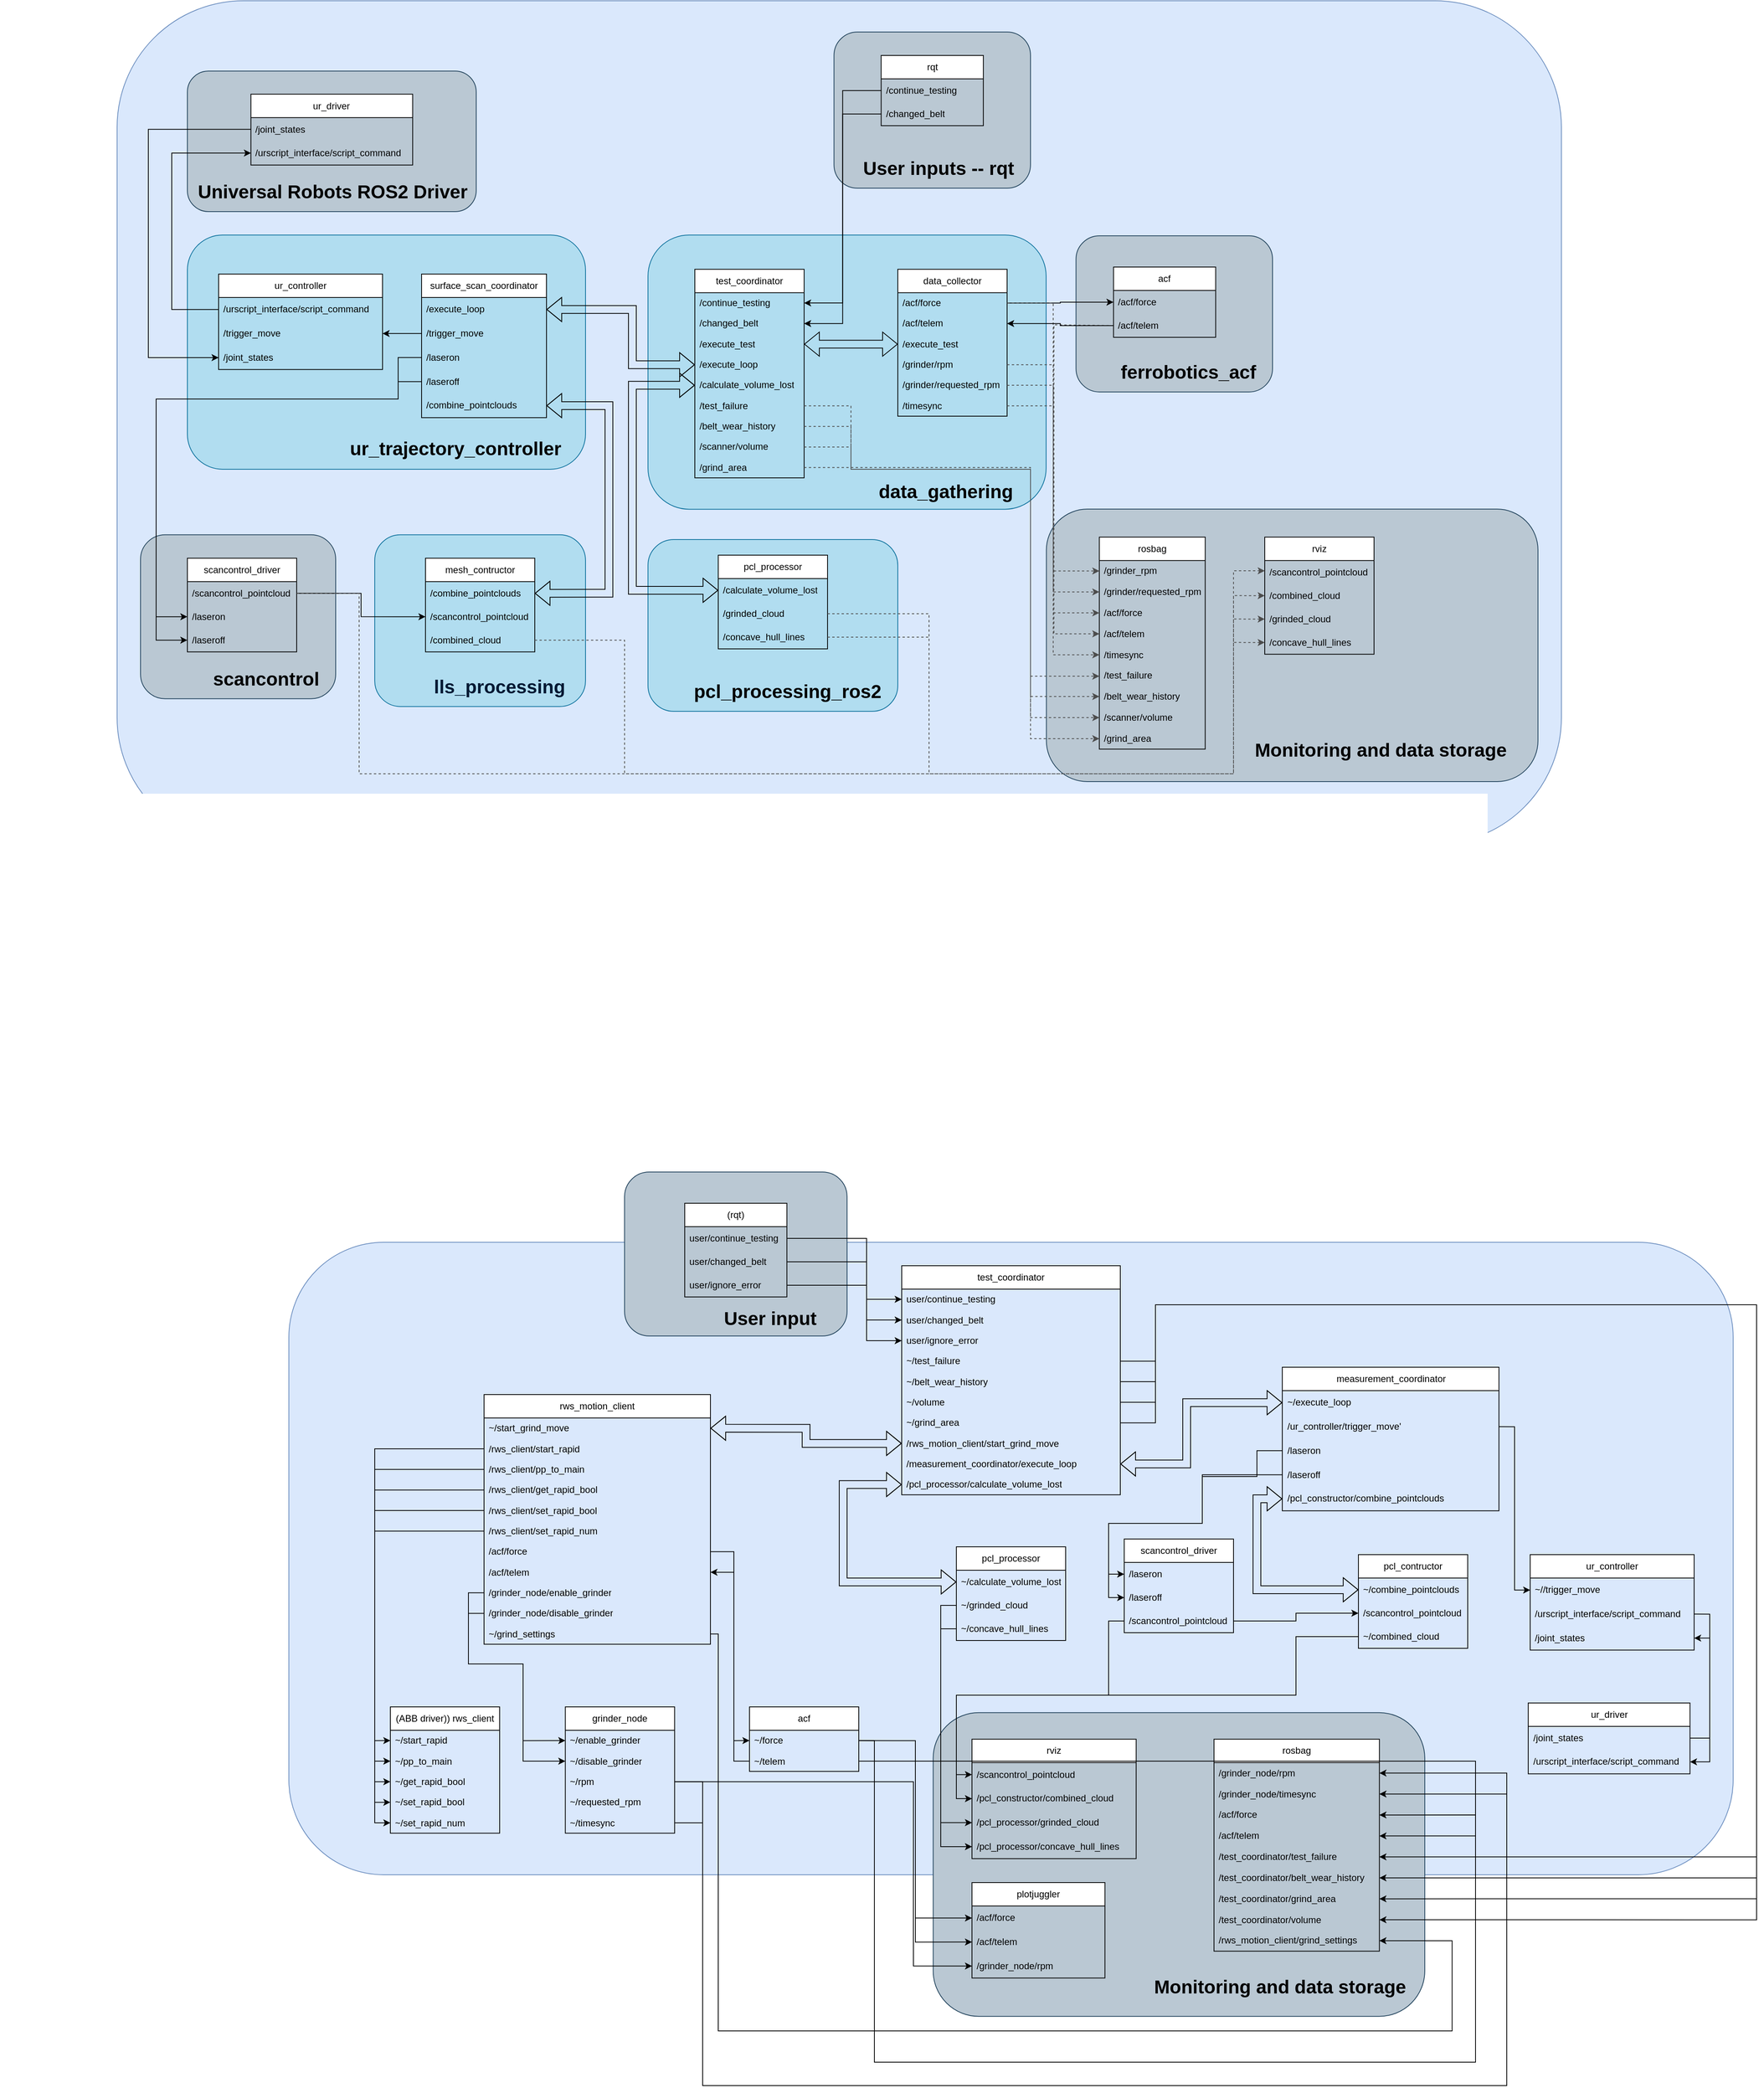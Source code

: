 <mxfile version="25.0.3">
  <diagram name="Page-1" id="e56a1550-8fbb-45ad-956c-1786394a9013">
    <mxGraphModel dx="3054" dy="1177" grid="1" gridSize="10" guides="1" tooltips="1" connect="1" arrows="1" fold="1" page="1" pageScale="1" pageWidth="1100" pageHeight="850" background="none" math="0" shadow="0">
      <root>
        <mxCell id="0" />
        <mxCell id="1" parent="0" />
        <mxCell id="8MFUEnDmjdZxhiI1p_7J-1" value="" style="rounded=1;whiteSpace=wrap;html=1;fillColor=#dae8fc;strokeColor=#6c8ebf;" parent="1" vertex="1">
          <mxGeometry x="-310" y="340" width="1850" height="1080" as="geometry" />
        </mxCell>
        <mxCell id="RQd-Ehmkm5gNdNe1KgtF-10" value="" style="group;movable=0;resizable=0;rotatable=0;deletable=0;editable=0;locked=1;connectable=0;" parent="1" vertex="1" connectable="0">
          <mxGeometry x="140" y="640" width="780" height="360" as="geometry" />
        </mxCell>
        <mxCell id="RQd-Ehmkm5gNdNe1KgtF-11" value="" style="rounded=1;whiteSpace=wrap;html=1;fillColor=#b1ddf0;strokeColor=#10739e;movable=0;resizable=0;rotatable=0;deletable=0;editable=0;locked=1;connectable=0;" parent="RQd-Ehmkm5gNdNe1KgtF-10" vertex="1">
          <mxGeometry x="230" width="510" height="351.22" as="geometry" />
        </mxCell>
        <mxCell id="RQd-Ehmkm5gNdNe1KgtF-12" value="data_gathering&lt;span style=&quot;white-space: pre;&quot;&gt;&#x9;&lt;/span&gt;" style="text;strokeColor=none;fillColor=none;html=1;fontSize=24;fontStyle=1;verticalAlign=middle;align=right;movable=0;resizable=0;rotatable=0;deletable=0;editable=0;locked=1;connectable=0;" parent="RQd-Ehmkm5gNdNe1KgtF-10" vertex="1">
          <mxGeometry x="330" y="307.317" width="410" height="43.902" as="geometry" />
        </mxCell>
        <mxCell id="AFVTN6ECLoukiYmfJzBJ-27" value="data_collector" style="swimlane;fontStyle=0;childLayout=stackLayout;horizontal=1;startSize=30;horizontalStack=0;resizeParent=1;resizeParentMax=0;resizeLast=0;collapsible=1;marginBottom=0;whiteSpace=wrap;html=1;movable=0;resizable=0;rotatable=0;deletable=0;editable=0;locked=1;connectable=0;" parent="RQd-Ehmkm5gNdNe1KgtF-10" vertex="1">
          <mxGeometry x="550" y="43.902" width="140" height="188.049" as="geometry" />
        </mxCell>
        <mxCell id="AFVTN6ECLoukiYmfJzBJ-29" value="/acf/force" style="text;strokeColor=none;fillColor=none;align=left;verticalAlign=middle;spacingLeft=4;spacingRight=4;overflow=hidden;points=[[0,0.5],[1,0.5]];portConstraint=eastwest;rotatable=0;whiteSpace=wrap;html=1;movable=0;resizable=0;deletable=0;editable=0;locked=1;connectable=0;" parent="AFVTN6ECLoukiYmfJzBJ-27" vertex="1">
          <mxGeometry y="30" width="140" height="26.341" as="geometry" />
        </mxCell>
        <mxCell id="AFVTN6ECLoukiYmfJzBJ-32" value="/acf/telem" style="text;strokeColor=none;fillColor=none;align=left;verticalAlign=middle;spacingLeft=4;spacingRight=4;overflow=hidden;points=[[0,0.5],[1,0.5]];portConstraint=eastwest;rotatable=0;whiteSpace=wrap;html=1;movable=0;resizable=0;deletable=0;editable=0;locked=1;connectable=0;" parent="AFVTN6ECLoukiYmfJzBJ-27" vertex="1">
          <mxGeometry y="56.341" width="140" height="26.341" as="geometry" />
        </mxCell>
        <mxCell id="AFVTN6ECLoukiYmfJzBJ-28" value="/execute_test&lt;span style=&quot;white-space: pre;&quot;&gt;&#x9;&lt;/span&gt;" style="text;strokeColor=none;fillColor=none;align=left;verticalAlign=middle;spacingLeft=4;spacingRight=4;overflow=hidden;points=[[0,0.5],[1,0.5]];portConstraint=eastwest;rotatable=0;whiteSpace=wrap;html=1;movable=0;resizable=0;deletable=0;editable=0;locked=1;connectable=0;" parent="AFVTN6ECLoukiYmfJzBJ-27" vertex="1">
          <mxGeometry y="82.683" width="140" height="26.341" as="geometry" />
        </mxCell>
        <mxCell id="AFVTN6ECLoukiYmfJzBJ-30" value="/grinder/rpm" style="text;strokeColor=none;fillColor=none;align=left;verticalAlign=middle;spacingLeft=4;spacingRight=4;overflow=hidden;points=[[0,0.5],[1,0.5]];portConstraint=eastwest;rotatable=0;whiteSpace=wrap;html=1;movable=0;resizable=0;deletable=0;editable=0;locked=1;connectable=0;" parent="AFVTN6ECLoukiYmfJzBJ-27" vertex="1">
          <mxGeometry y="109.024" width="140" height="26.341" as="geometry" />
        </mxCell>
        <mxCell id="AFVTN6ECLoukiYmfJzBJ-31" value="/grinder/requested_rpm" style="text;strokeColor=none;fillColor=none;align=left;verticalAlign=middle;spacingLeft=4;spacingRight=4;overflow=hidden;points=[[0,0.5],[1,0.5]];portConstraint=eastwest;rotatable=0;whiteSpace=wrap;html=1;movable=0;resizable=0;deletable=0;editable=0;locked=1;connectable=0;" parent="AFVTN6ECLoukiYmfJzBJ-27" vertex="1">
          <mxGeometry y="135.366" width="140" height="26.341" as="geometry" />
        </mxCell>
        <mxCell id="AFVTN6ECLoukiYmfJzBJ-33" value="/timesync" style="text;strokeColor=none;fillColor=none;align=left;verticalAlign=middle;spacingLeft=4;spacingRight=4;overflow=hidden;points=[[0,0.5],[1,0.5]];portConstraint=eastwest;rotatable=0;whiteSpace=wrap;html=1;movable=0;resizable=0;deletable=0;editable=0;locked=1;connectable=0;" parent="AFVTN6ECLoukiYmfJzBJ-27" vertex="1">
          <mxGeometry y="161.707" width="140" height="26.341" as="geometry" />
        </mxCell>
        <mxCell id="AFVTN6ECLoukiYmfJzBJ-66" value="test_coordinator" style="swimlane;fontStyle=0;childLayout=stackLayout;horizontal=1;startSize=30;horizontalStack=0;resizeParent=1;resizeParentMax=0;resizeLast=0;collapsible=1;marginBottom=0;whiteSpace=wrap;html=1;movable=0;resizable=0;rotatable=0;deletable=0;editable=0;locked=1;connectable=0;" parent="RQd-Ehmkm5gNdNe1KgtF-10" vertex="1">
          <mxGeometry x="290" y="43.902" width="140" height="267.073" as="geometry" />
        </mxCell>
        <mxCell id="AFVTN6ECLoukiYmfJzBJ-70" value="/continue_testing" style="text;strokeColor=none;fillColor=none;align=left;verticalAlign=middle;spacingLeft=4;spacingRight=4;overflow=hidden;points=[[0,0.5],[1,0.5]];portConstraint=eastwest;rotatable=0;whiteSpace=wrap;html=1;movable=0;resizable=0;deletable=0;editable=0;locked=1;connectable=0;" parent="AFVTN6ECLoukiYmfJzBJ-66" vertex="1">
          <mxGeometry y="30" width="140" height="26.341" as="geometry" />
        </mxCell>
        <mxCell id="AFVTN6ECLoukiYmfJzBJ-71" value="/changed_belt" style="text;strokeColor=none;fillColor=none;align=left;verticalAlign=middle;spacingLeft=4;spacingRight=4;overflow=hidden;points=[[0,0.5],[1,0.5]];portConstraint=eastwest;rotatable=0;whiteSpace=wrap;html=1;movable=0;resizable=0;deletable=0;editable=0;locked=1;connectable=0;" parent="AFVTN6ECLoukiYmfJzBJ-66" vertex="1">
          <mxGeometry y="56.341" width="140" height="26.341" as="geometry" />
        </mxCell>
        <mxCell id="AFVTN6ECLoukiYmfJzBJ-67" value="/execute_test" style="text;strokeColor=none;fillColor=none;align=left;verticalAlign=middle;spacingLeft=4;spacingRight=4;overflow=hidden;points=[[0,0.5],[1,0.5]];portConstraint=eastwest;rotatable=0;whiteSpace=wrap;html=1;movable=0;resizable=0;deletable=0;editable=0;locked=1;connectable=0;" parent="AFVTN6ECLoukiYmfJzBJ-66" vertex="1">
          <mxGeometry y="82.683" width="140" height="26.341" as="geometry" />
        </mxCell>
        <mxCell id="AFVTN6ECLoukiYmfJzBJ-68" value="/execute_loop" style="text;strokeColor=none;fillColor=none;align=left;verticalAlign=middle;spacingLeft=4;spacingRight=4;overflow=hidden;points=[[0,0.5],[1,0.5]];portConstraint=eastwest;rotatable=0;whiteSpace=wrap;html=1;movable=0;resizable=0;deletable=0;editable=0;locked=1;connectable=0;" parent="AFVTN6ECLoukiYmfJzBJ-66" vertex="1">
          <mxGeometry y="109.024" width="140" height="26.341" as="geometry" />
        </mxCell>
        <mxCell id="AFVTN6ECLoukiYmfJzBJ-69" value="/calculate_volume_lost" style="text;strokeColor=none;fillColor=none;align=left;verticalAlign=middle;spacingLeft=4;spacingRight=4;overflow=hidden;points=[[0,0.5],[1,0.5]];portConstraint=eastwest;rotatable=0;whiteSpace=wrap;html=1;movable=0;resizable=0;deletable=0;editable=0;locked=1;connectable=0;" parent="AFVTN6ECLoukiYmfJzBJ-66" vertex="1">
          <mxGeometry y="135.366" width="140" height="26.341" as="geometry" />
        </mxCell>
        <mxCell id="AFVTN6ECLoukiYmfJzBJ-72" value="/test_failure" style="text;strokeColor=none;fillColor=none;align=left;verticalAlign=middle;spacingLeft=4;spacingRight=4;overflow=hidden;points=[[0,0.5],[1,0.5]];portConstraint=eastwest;rotatable=0;whiteSpace=wrap;html=1;movable=0;resizable=0;deletable=0;editable=0;locked=1;connectable=0;" parent="AFVTN6ECLoukiYmfJzBJ-66" vertex="1">
          <mxGeometry y="161.707" width="140" height="26.341" as="geometry" />
        </mxCell>
        <mxCell id="AFVTN6ECLoukiYmfJzBJ-73" value="/belt_wear_history" style="text;strokeColor=none;fillColor=none;align=left;verticalAlign=middle;spacingLeft=4;spacingRight=4;overflow=hidden;points=[[0,0.5],[1,0.5]];portConstraint=eastwest;rotatable=0;whiteSpace=wrap;html=1;movable=0;resizable=0;deletable=0;editable=0;locked=1;connectable=0;" parent="AFVTN6ECLoukiYmfJzBJ-66" vertex="1">
          <mxGeometry y="188.049" width="140" height="26.341" as="geometry" />
        </mxCell>
        <mxCell id="dthCj3LIK8FgrqalsaFz-88" value="/scanner/volume" style="text;strokeColor=none;fillColor=none;align=left;verticalAlign=middle;spacingLeft=4;spacingRight=4;overflow=hidden;points=[[0,0.5],[1,0.5]];portConstraint=eastwest;rotatable=0;whiteSpace=wrap;html=1;movable=0;resizable=0;deletable=0;editable=0;locked=1;connectable=0;" parent="AFVTN6ECLoukiYmfJzBJ-66" vertex="1">
          <mxGeometry y="214.39" width="140" height="26.341" as="geometry" />
        </mxCell>
        <mxCell id="dthCj3LIK8FgrqalsaFz-89" value="/grind_area" style="text;strokeColor=none;fillColor=none;align=left;verticalAlign=middle;spacingLeft=4;spacingRight=4;overflow=hidden;points=[[0,0.5],[1,0.5]];portConstraint=eastwest;rotatable=0;whiteSpace=wrap;html=1;movable=0;resizable=0;deletable=0;editable=0;locked=1;connectable=0;" parent="AFVTN6ECLoukiYmfJzBJ-66" vertex="1">
          <mxGeometry y="240.732" width="140" height="26.341" as="geometry" />
        </mxCell>
        <mxCell id="dthCj3LIK8FgrqalsaFz-1" value="" style="shape=flexArrow;endArrow=classic;startArrow=classic;html=1;rounded=0;entryX=0;entryY=0.5;entryDx=0;entryDy=0;exitX=1;exitY=0.5;exitDx=0;exitDy=0;movable=0;resizable=0;rotatable=0;deletable=0;editable=0;locked=1;connectable=0;" parent="RQd-Ehmkm5gNdNe1KgtF-10" source="AFVTN6ECLoukiYmfJzBJ-67" target="AFVTN6ECLoukiYmfJzBJ-28" edge="1">
          <mxGeometry width="100" height="100" relative="1" as="geometry">
            <mxPoint x="380" y="272.195" as="sourcePoint" />
            <mxPoint x="480" y="184.39" as="targetPoint" />
          </mxGeometry>
        </mxCell>
        <mxCell id="AFVTN6ECLoukiYmfJzBJ-90" value="" style="group;movable=0;resizable=0;rotatable=0;deletable=0;editable=0;locked=1;connectable=0;" parent="1" vertex="1" connectable="0">
          <mxGeometry x="950" y="560.98" width="500" height="390" as="geometry" />
        </mxCell>
        <mxCell id="AFVTN6ECLoukiYmfJzBJ-146" value="" style="group;movable=0;resizable=0;rotatable=0;deletable=0;editable=0;locked=1;connectable=0;" parent="AFVTN6ECLoukiYmfJzBJ-90" vertex="1" connectable="0">
          <mxGeometry x="-180" y="70" width="430" height="210" as="geometry" />
        </mxCell>
        <mxCell id="AFVTN6ECLoukiYmfJzBJ-91" value="" style="rounded=1;whiteSpace=wrap;html=1;fillColor=#bac8d3;strokeColor=#23445d;movable=0;resizable=0;rotatable=0;deletable=0;editable=0;locked=1;connectable=0;" parent="AFVTN6ECLoukiYmfJzBJ-146" vertex="1">
          <mxGeometry x="148.26" y="10" width="251.74" height="200" as="geometry" />
        </mxCell>
        <mxCell id="AFVTN6ECLoukiYmfJzBJ-92" value="ferrobotics_acf" style="text;strokeColor=none;fillColor=none;html=1;fontSize=24;fontStyle=1;verticalAlign=middle;align=right;movable=0;resizable=0;rotatable=0;deletable=0;editable=0;locked=1;connectable=0;" parent="AFVTN6ECLoukiYmfJzBJ-146" vertex="1">
          <mxGeometry x="190" y="160" width="190" height="50" as="geometry" />
        </mxCell>
        <mxCell id="AFVTN6ECLoukiYmfJzBJ-93" value="acf" style="swimlane;fontStyle=0;childLayout=stackLayout;horizontal=1;startSize=30;horizontalStack=0;resizeParent=1;resizeParentMax=0;resizeLast=0;collapsible=1;marginBottom=0;whiteSpace=wrap;html=1;movable=0;resizable=0;rotatable=0;deletable=0;editable=0;locked=1;connectable=0;" parent="AFVTN6ECLoukiYmfJzBJ-146" vertex="1">
          <mxGeometry x="196.304" y="50" width="130.87" height="90" as="geometry" />
        </mxCell>
        <mxCell id="AFVTN6ECLoukiYmfJzBJ-95" value="/acf/force" style="text;strokeColor=none;fillColor=none;align=left;verticalAlign=middle;spacingLeft=4;spacingRight=4;overflow=hidden;points=[[0,0.5],[1,0.5]];portConstraint=eastwest;rotatable=0;whiteSpace=wrap;html=1;movable=0;resizable=0;deletable=0;editable=0;locked=1;connectable=0;" parent="AFVTN6ECLoukiYmfJzBJ-93" vertex="1">
          <mxGeometry y="30" width="130.87" height="30" as="geometry" />
        </mxCell>
        <mxCell id="AFVTN6ECLoukiYmfJzBJ-96" value="/acf/telem" style="text;strokeColor=none;fillColor=none;align=left;verticalAlign=middle;spacingLeft=4;spacingRight=4;overflow=hidden;points=[[0,0.5],[1,0.5]];portConstraint=eastwest;rotatable=0;whiteSpace=wrap;html=1;movable=0;resizable=0;deletable=0;editable=0;locked=1;connectable=0;" parent="AFVTN6ECLoukiYmfJzBJ-93" vertex="1">
          <mxGeometry y="60" width="130.87" height="30" as="geometry" />
        </mxCell>
        <mxCell id="AFVTN6ECLoukiYmfJzBJ-134" value="" style="group;movable=0;resizable=0;rotatable=0;deletable=0;editable=0;locked=1;connectable=0;" parent="1" vertex="1" connectable="0">
          <mxGeometry x="-210" y="640" width="590" height="710" as="geometry" />
        </mxCell>
        <mxCell id="AFVTN6ECLoukiYmfJzBJ-135" value="" style="rounded=1;whiteSpace=wrap;html=1;fillColor=#b1ddf0;strokeColor=#10739e;movable=0;resizable=0;rotatable=0;deletable=0;editable=0;locked=1;connectable=0;" parent="AFVTN6ECLoukiYmfJzBJ-134" vertex="1">
          <mxGeometry x="-10" width="510" height="300" as="geometry" />
        </mxCell>
        <mxCell id="AFVTN6ECLoukiYmfJzBJ-136" value="ur_trajectory_controller" style="text;strokeColor=none;fillColor=none;html=1;fontSize=24;fontStyle=1;verticalAlign=middle;align=right;movable=0;resizable=0;rotatable=0;deletable=0;editable=0;locked=1;connectable=0;" parent="AFVTN6ECLoukiYmfJzBJ-134" vertex="1">
          <mxGeometry x="60" y="248.718" width="410" height="51.282" as="geometry" />
        </mxCell>
        <mxCell id="dthCj3LIK8FgrqalsaFz-4" value="ur_controller" style="swimlane;fontStyle=0;childLayout=stackLayout;horizontal=1;startSize=30;horizontalStack=0;resizeParent=1;resizeParentMax=0;resizeLast=0;collapsible=1;marginBottom=0;whiteSpace=wrap;html=1;movable=1;resizable=1;rotatable=1;deletable=1;editable=1;locked=0;connectable=1;" parent="AFVTN6ECLoukiYmfJzBJ-134" vertex="1">
          <mxGeometry x="30" y="50" width="210" height="122.308" as="geometry" />
        </mxCell>
        <mxCell id="dthCj3LIK8FgrqalsaFz-5" value="/urscript_interface/script_command" style="text;strokeColor=none;fillColor=none;align=left;verticalAlign=middle;spacingLeft=4;spacingRight=4;overflow=hidden;points=[[0,0.5],[1,0.5]];portConstraint=eastwest;rotatable=0;whiteSpace=wrap;html=1;movable=0;resizable=0;deletable=0;editable=0;locked=1;connectable=0;" parent="dthCj3LIK8FgrqalsaFz-4" vertex="1">
          <mxGeometry y="30" width="210" height="30.769" as="geometry" />
        </mxCell>
        <mxCell id="dthCj3LIK8FgrqalsaFz-6" value="/trigger_move" style="text;strokeColor=none;fillColor=none;align=left;verticalAlign=middle;spacingLeft=4;spacingRight=4;overflow=hidden;points=[[0,0.5],[1,0.5]];portConstraint=eastwest;rotatable=0;whiteSpace=wrap;html=1;movable=0;resizable=0;deletable=0;editable=0;locked=1;connectable=0;" parent="dthCj3LIK8FgrqalsaFz-4" vertex="1">
          <mxGeometry y="60.769" width="210" height="30.769" as="geometry" />
        </mxCell>
        <mxCell id="dthCj3LIK8FgrqalsaFz-7" value="/joint_states" style="text;strokeColor=none;fillColor=none;align=left;verticalAlign=middle;spacingLeft=4;spacingRight=4;overflow=hidden;points=[[0,0.5],[1,0.5]];portConstraint=eastwest;rotatable=0;whiteSpace=wrap;html=1;movable=0;resizable=0;deletable=0;editable=0;locked=1;connectable=0;" parent="dthCj3LIK8FgrqalsaFz-4" vertex="1">
          <mxGeometry y="91.538" width="210" height="30.769" as="geometry" />
        </mxCell>
        <mxCell id="dthCj3LIK8FgrqalsaFz-12" value="surface_scan_coordinator" style="swimlane;fontStyle=0;childLayout=stackLayout;horizontal=1;startSize=30;horizontalStack=0;resizeParent=1;resizeParentMax=0;resizeLast=0;collapsible=1;marginBottom=0;whiteSpace=wrap;html=1;movable=1;resizable=1;rotatable=1;deletable=1;editable=1;locked=0;connectable=1;" parent="AFVTN6ECLoukiYmfJzBJ-134" vertex="1">
          <mxGeometry x="290" y="49.999" width="160" height="183.846" as="geometry" />
        </mxCell>
        <mxCell id="dthCj3LIK8FgrqalsaFz-17" value="/execute_loop" style="text;strokeColor=none;fillColor=none;align=left;verticalAlign=middle;spacingLeft=4;spacingRight=4;overflow=hidden;points=[[0,0.5],[1,0.5]];portConstraint=eastwest;rotatable=0;whiteSpace=wrap;html=1;movable=0;resizable=0;deletable=0;editable=0;locked=1;connectable=0;" parent="dthCj3LIK8FgrqalsaFz-12" vertex="1">
          <mxGeometry y="30" width="160" height="30.769" as="geometry" />
        </mxCell>
        <mxCell id="dthCj3LIK8FgrqalsaFz-13" value="/trigger_move" style="text;strokeColor=none;fillColor=none;align=left;verticalAlign=middle;spacingLeft=4;spacingRight=4;overflow=hidden;points=[[0,0.5],[1,0.5]];portConstraint=eastwest;rotatable=0;whiteSpace=wrap;html=1;movable=0;resizable=0;deletable=0;editable=0;locked=1;connectable=0;" parent="dthCj3LIK8FgrqalsaFz-12" vertex="1">
          <mxGeometry y="60.769" width="160" height="30.769" as="geometry" />
        </mxCell>
        <mxCell id="dthCj3LIK8FgrqalsaFz-14" value="/laseron" style="text;strokeColor=none;fillColor=none;align=left;verticalAlign=middle;spacingLeft=4;spacingRight=4;overflow=hidden;points=[[0,0.5],[1,0.5]];portConstraint=eastwest;rotatable=0;whiteSpace=wrap;html=1;movable=0;resizable=0;deletable=0;editable=0;locked=1;connectable=0;" parent="dthCj3LIK8FgrqalsaFz-12" vertex="1">
          <mxGeometry y="91.538" width="160" height="30.769" as="geometry" />
        </mxCell>
        <mxCell id="dthCj3LIK8FgrqalsaFz-15" value="/laseroff" style="text;strokeColor=none;fillColor=none;align=left;verticalAlign=middle;spacingLeft=4;spacingRight=4;overflow=hidden;points=[[0,0.5],[1,0.5]];portConstraint=eastwest;rotatable=0;whiteSpace=wrap;html=1;movable=0;resizable=0;deletable=0;editable=0;locked=1;connectable=0;" parent="dthCj3LIK8FgrqalsaFz-12" vertex="1">
          <mxGeometry y="122.308" width="160" height="30.769" as="geometry" />
        </mxCell>
        <mxCell id="dthCj3LIK8FgrqalsaFz-16" value="/combine_pointclouds" style="text;strokeColor=none;fillColor=none;align=left;verticalAlign=middle;spacingLeft=4;spacingRight=4;overflow=hidden;points=[[0,0.5],[1,0.5]];portConstraint=eastwest;rotatable=0;whiteSpace=wrap;html=1;movable=0;resizable=0;deletable=0;editable=0;locked=1;connectable=0;" parent="dthCj3LIK8FgrqalsaFz-12" vertex="1">
          <mxGeometry y="153.077" width="160" height="30.769" as="geometry" />
        </mxCell>
        <mxCell id="dthCj3LIK8FgrqalsaFz-23" style="edgeStyle=orthogonalEdgeStyle;rounded=0;orthogonalLoop=1;jettySize=auto;html=1;exitX=0;exitY=0.5;exitDx=0;exitDy=0;movable=0;resizable=0;rotatable=0;deletable=0;editable=0;locked=1;connectable=0;" parent="AFVTN6ECLoukiYmfJzBJ-134" source="dthCj3LIK8FgrqalsaFz-13" target="dthCj3LIK8FgrqalsaFz-6" edge="1">
          <mxGeometry relative="1" as="geometry" />
        </mxCell>
        <mxCell id="AFVTN6ECLoukiYmfJzBJ-105" value="" style="group;movable=0;resizable=0;rotatable=0;deletable=0;editable=0;locked=1;connectable=0;" parent="AFVTN6ECLoukiYmfJzBJ-134" vertex="1" connectable="0">
          <mxGeometry y="233.85" width="500" height="390" as="geometry" />
        </mxCell>
        <mxCell id="AFVTN6ECLoukiYmfJzBJ-148" value="" style="group;movable=0;resizable=0;rotatable=0;deletable=0;editable=0;locked=1;connectable=0;" parent="AFVTN6ECLoukiYmfJzBJ-105" vertex="1" connectable="0">
          <mxGeometry x="40" y="180" width="460" height="210" as="geometry" />
        </mxCell>
        <mxCell id="dthCj3LIK8FgrqalsaFz-24" value="" style="rounded=1;whiteSpace=wrap;html=1;fillColor=#bac8d3;strokeColor=#23445d;movable=0;resizable=0;rotatable=0;deletable=0;editable=0;locked=1;connectable=0;" parent="AFVTN6ECLoukiYmfJzBJ-148" vertex="1">
          <mxGeometry x="-110" y="-30.0" width="250" height="210" as="geometry" />
        </mxCell>
        <mxCell id="AFVTN6ECLoukiYmfJzBJ-106" value="" style="rounded=1;whiteSpace=wrap;html=1;fillColor=#b1ddf0;strokeColor=#10739e;movable=0;resizable=0;rotatable=0;deletable=0;editable=0;locked=1;connectable=0;" parent="AFVTN6ECLoukiYmfJzBJ-148" vertex="1">
          <mxGeometry x="190" y="-30" width="270" height="220" as="geometry" />
        </mxCell>
        <mxCell id="AFVTN6ECLoukiYmfJzBJ-107" value="&lt;div align=&quot;right&quot;&gt;&lt;font color=&quot;#001933&quot;&gt;lls_processing&lt;br&gt;&lt;/font&gt;&lt;/div&gt;" style="text;strokeColor=none;fillColor=none;html=1;fontSize=24;fontStyle=1;verticalAlign=middle;align=right;movable=0;resizable=0;rotatable=0;deletable=0;editable=0;locked=1;connectable=0;" parent="AFVTN6ECLoukiYmfJzBJ-148" vertex="1">
          <mxGeometry x="25" y="140" width="410" height="50" as="geometry" />
        </mxCell>
        <mxCell id="AFVTN6ECLoukiYmfJzBJ-111" value="mesh_contructor" style="swimlane;fontStyle=0;childLayout=stackLayout;horizontal=1;startSize=30;horizontalStack=0;resizeParent=1;resizeParentMax=0;resizeLast=0;collapsible=1;marginBottom=0;whiteSpace=wrap;html=1;movable=1;resizable=1;rotatable=1;deletable=1;editable=1;locked=0;connectable=1;" parent="AFVTN6ECLoukiYmfJzBJ-148" vertex="1">
          <mxGeometry x="255" width="140" height="120" as="geometry" />
        </mxCell>
        <mxCell id="AFVTN6ECLoukiYmfJzBJ-114" value="/combine_pointclouds" style="text;strokeColor=none;fillColor=none;align=left;verticalAlign=middle;spacingLeft=4;spacingRight=4;overflow=hidden;points=[[0,0.5],[1,0.5]];portConstraint=eastwest;rotatable=0;whiteSpace=wrap;html=1;movable=0;resizable=0;deletable=0;editable=0;locked=1;connectable=0;" parent="AFVTN6ECLoukiYmfJzBJ-111" vertex="1">
          <mxGeometry y="30" width="140" height="30" as="geometry" />
        </mxCell>
        <mxCell id="AFVTN6ECLoukiYmfJzBJ-112" value="/scancontrol_pointcloud" style="text;strokeColor=none;fillColor=none;align=left;verticalAlign=middle;spacingLeft=4;spacingRight=4;overflow=hidden;points=[[0,0.5],[1,0.5]];portConstraint=eastwest;rotatable=0;whiteSpace=wrap;html=1;movable=0;resizable=0;deletable=0;editable=0;locked=1;connectable=0;" parent="AFVTN6ECLoukiYmfJzBJ-111" vertex="1">
          <mxGeometry y="60" width="140" height="30" as="geometry" />
        </mxCell>
        <mxCell id="AFVTN6ECLoukiYmfJzBJ-113" value="/combined_cloud" style="text;strokeColor=none;fillColor=none;align=left;verticalAlign=middle;spacingLeft=4;spacingRight=4;overflow=hidden;points=[[0,0.5],[1,0.5]];portConstraint=eastwest;rotatable=0;whiteSpace=wrap;html=1;movable=0;resizable=0;deletable=0;editable=0;locked=1;connectable=0;" parent="AFVTN6ECLoukiYmfJzBJ-111" vertex="1">
          <mxGeometry y="90" width="140" height="30" as="geometry" />
        </mxCell>
        <mxCell id="dthCj3LIK8FgrqalsaFz-37" style="edgeStyle=orthogonalEdgeStyle;rounded=0;orthogonalLoop=1;jettySize=auto;html=1;exitX=1;exitY=0.5;exitDx=0;exitDy=0;entryX=0;entryY=0.5;entryDx=0;entryDy=0;movable=0;resizable=0;rotatable=0;deletable=0;editable=0;locked=1;connectable=0;" parent="AFVTN6ECLoukiYmfJzBJ-148" source="dthCj3LIK8FgrqalsaFz-26" target="AFVTN6ECLoukiYmfJzBJ-112" edge="1">
          <mxGeometry relative="1" as="geometry" />
        </mxCell>
        <mxCell id="dthCj3LIK8FgrqalsaFz-25" value="scancontrol_driver" style="swimlane;fontStyle=0;childLayout=stackLayout;horizontal=1;startSize=30;horizontalStack=0;resizeParent=1;resizeParentMax=0;resizeLast=0;collapsible=1;marginBottom=0;whiteSpace=wrap;html=1;movable=1;resizable=1;rotatable=1;deletable=1;editable=1;locked=0;connectable=1;" parent="AFVTN6ECLoukiYmfJzBJ-148" vertex="1">
          <mxGeometry x="-50" y="1.137e-13" width="140" height="120" as="geometry" />
        </mxCell>
        <mxCell id="dthCj3LIK8FgrqalsaFz-26" value="/scancontrol_pointcloud" style="text;strokeColor=none;fillColor=none;align=left;verticalAlign=middle;spacingLeft=4;spacingRight=4;overflow=hidden;points=[[0,0.5],[1,0.5]];portConstraint=eastwest;rotatable=0;whiteSpace=wrap;html=1;movable=0;resizable=0;deletable=0;editable=0;locked=1;connectable=0;" parent="dthCj3LIK8FgrqalsaFz-25" vertex="1">
          <mxGeometry y="30" width="140" height="30" as="geometry" />
        </mxCell>
        <mxCell id="dthCj3LIK8FgrqalsaFz-27" value="/laseron" style="text;strokeColor=none;fillColor=none;align=left;verticalAlign=middle;spacingLeft=4;spacingRight=4;overflow=hidden;points=[[0,0.5],[1,0.5]];portConstraint=eastwest;rotatable=0;whiteSpace=wrap;html=1;movable=0;resizable=0;deletable=0;editable=0;locked=1;connectable=0;" parent="dthCj3LIK8FgrqalsaFz-25" vertex="1">
          <mxGeometry y="60" width="140" height="30" as="geometry" />
        </mxCell>
        <mxCell id="dthCj3LIK8FgrqalsaFz-29" value="/laseroff" style="text;strokeColor=none;fillColor=none;align=left;verticalAlign=middle;spacingLeft=4;spacingRight=4;overflow=hidden;points=[[0,0.5],[1,0.5]];portConstraint=eastwest;rotatable=0;whiteSpace=wrap;html=1;movable=0;resizable=0;deletable=0;editable=0;locked=1;connectable=0;" parent="dthCj3LIK8FgrqalsaFz-25" vertex="1">
          <mxGeometry y="90" width="140" height="30" as="geometry" />
        </mxCell>
        <mxCell id="dthCj3LIK8FgrqalsaFz-28" value="scancontrol" style="text;strokeColor=none;fillColor=none;html=1;fontSize=24;fontStyle=1;verticalAlign=middle;align=right;movable=0;resizable=0;rotatable=0;deletable=0;editable=0;locked=1;connectable=0;" parent="AFVTN6ECLoukiYmfJzBJ-148" vertex="1">
          <mxGeometry x="-290" y="130" width="410" height="50" as="geometry" />
        </mxCell>
        <mxCell id="dthCj3LIK8FgrqalsaFz-34" style="edgeStyle=orthogonalEdgeStyle;rounded=0;orthogonalLoop=1;jettySize=auto;html=1;exitX=0;exitY=0.5;exitDx=0;exitDy=0;entryX=0;entryY=0.5;entryDx=0;entryDy=0;movable=0;resizable=0;rotatable=0;deletable=0;editable=0;locked=1;connectable=0;" parent="AFVTN6ECLoukiYmfJzBJ-134" source="dthCj3LIK8FgrqalsaFz-14" target="dthCj3LIK8FgrqalsaFz-27" edge="1">
          <mxGeometry relative="1" as="geometry">
            <Array as="points">
              <mxPoint x="260" y="157" />
              <mxPoint x="260" y="210" />
              <mxPoint x="-50" y="210" />
              <mxPoint x="-50" y="489" />
            </Array>
          </mxGeometry>
        </mxCell>
        <mxCell id="dthCj3LIK8FgrqalsaFz-35" style="edgeStyle=orthogonalEdgeStyle;rounded=0;orthogonalLoop=1;jettySize=auto;html=1;exitX=0;exitY=0.5;exitDx=0;exitDy=0;entryX=0;entryY=0.5;entryDx=0;entryDy=0;movable=0;resizable=0;rotatable=0;deletable=0;editable=0;locked=1;connectable=0;" parent="AFVTN6ECLoukiYmfJzBJ-134" source="dthCj3LIK8FgrqalsaFz-15" target="dthCj3LIK8FgrqalsaFz-29" edge="1">
          <mxGeometry relative="1" as="geometry">
            <Array as="points">
              <mxPoint x="260" y="188" />
              <mxPoint x="260" y="210" />
              <mxPoint x="-50" y="210" />
              <mxPoint x="-50" y="519" />
            </Array>
          </mxGeometry>
        </mxCell>
        <mxCell id="dthCj3LIK8FgrqalsaFz-36" value="" style="shape=flexArrow;endArrow=classic;startArrow=classic;html=1;rounded=0;exitX=1;exitY=0.5;exitDx=0;exitDy=0;entryX=1;entryY=0.5;entryDx=0;entryDy=0;edgeStyle=orthogonalEdgeStyle;movable=0;resizable=0;rotatable=0;deletable=0;editable=0;locked=1;connectable=0;" parent="AFVTN6ECLoukiYmfJzBJ-134" source="AFVTN6ECLoukiYmfJzBJ-114" target="dthCj3LIK8FgrqalsaFz-16" edge="1">
          <mxGeometry width="100" height="100" relative="1" as="geometry">
            <mxPoint x="390" y="430" as="sourcePoint" />
            <mxPoint x="490" y="330" as="targetPoint" />
            <Array as="points">
              <mxPoint x="530" y="459" />
              <mxPoint x="530" y="219" />
            </Array>
          </mxGeometry>
        </mxCell>
        <mxCell id="AFVTN6ECLoukiYmfJzBJ-147" value="" style="group;movable=0;resizable=0;rotatable=0;deletable=0;editable=0;locked=1;connectable=0;" parent="1" vertex="1" connectable="0">
          <mxGeometry x="230" y="1030" width="460" height="230" as="geometry" />
        </mxCell>
        <mxCell id="AFVTN6ECLoukiYmfJzBJ-121" value="" style="rounded=1;whiteSpace=wrap;html=1;fillColor=#b1ddf0;strokeColor=#10739e;movable=0;resizable=0;rotatable=0;deletable=0;editable=0;locked=1;connectable=0;" parent="AFVTN6ECLoukiYmfJzBJ-147" vertex="1">
          <mxGeometry x="140" width="320" height="220" as="geometry" />
        </mxCell>
        <mxCell id="AFVTN6ECLoukiYmfJzBJ-122" value="pcl_processing_ros2" style="text;strokeColor=none;fillColor=none;html=1;fontSize=24;fontStyle=1;verticalAlign=middle;align=right;movable=0;resizable=0;rotatable=0;deletable=0;editable=0;locked=1;connectable=0;" parent="AFVTN6ECLoukiYmfJzBJ-147" vertex="1">
          <mxGeometry x="30" y="170" width="410" height="50" as="geometry" />
        </mxCell>
        <mxCell id="AFVTN6ECLoukiYmfJzBJ-130" value="pcl_processor" style="swimlane;fontStyle=0;childLayout=stackLayout;horizontal=1;startSize=30;horizontalStack=0;resizeParent=1;resizeParentMax=0;resizeLast=0;collapsible=1;marginBottom=0;whiteSpace=wrap;html=1;movable=0;resizable=0;rotatable=0;deletable=0;editable=0;locked=1;connectable=0;" parent="AFVTN6ECLoukiYmfJzBJ-147" vertex="1">
          <mxGeometry x="230" y="20" width="140" height="120" as="geometry" />
        </mxCell>
        <mxCell id="AFVTN6ECLoukiYmfJzBJ-131" value="/calculate_volume_lost" style="text;strokeColor=none;fillColor=none;align=left;verticalAlign=middle;spacingLeft=4;spacingRight=4;overflow=hidden;points=[[0,0.5],[1,0.5]];portConstraint=eastwest;rotatable=0;whiteSpace=wrap;html=1;movable=0;resizable=0;deletable=0;editable=0;locked=1;connectable=0;" parent="AFVTN6ECLoukiYmfJzBJ-130" vertex="1">
          <mxGeometry y="30" width="140" height="30" as="geometry" />
        </mxCell>
        <mxCell id="AFVTN6ECLoukiYmfJzBJ-132" value="/grinded_cloud" style="text;strokeColor=none;fillColor=none;align=left;verticalAlign=middle;spacingLeft=4;spacingRight=4;overflow=hidden;points=[[0,0.5],[1,0.5]];portConstraint=eastwest;rotatable=0;whiteSpace=wrap;html=1;movable=0;resizable=0;deletable=0;editable=0;locked=1;connectable=0;" parent="AFVTN6ECLoukiYmfJzBJ-130" vertex="1">
          <mxGeometry y="60" width="140" height="30" as="geometry" />
        </mxCell>
        <mxCell id="AFVTN6ECLoukiYmfJzBJ-133" value="/concave_hull_lines" style="text;strokeColor=none;fillColor=none;align=left;verticalAlign=middle;spacingLeft=4;spacingRight=4;overflow=hidden;points=[[0,0.5],[1,0.5]];portConstraint=eastwest;rotatable=0;whiteSpace=wrap;html=1;movable=0;resizable=0;deletable=0;editable=0;locked=1;connectable=0;" parent="AFVTN6ECLoukiYmfJzBJ-130" vertex="1">
          <mxGeometry y="90" width="140" height="30" as="geometry" />
        </mxCell>
        <mxCell id="dthCj3LIK8FgrqalsaFz-20" value="" style="shape=flexArrow;endArrow=classic;startArrow=classic;html=1;rounded=0;entryX=0;entryY=0.5;entryDx=0;entryDy=0;exitX=1;exitY=0.5;exitDx=0;exitDy=0;edgeStyle=orthogonalEdgeStyle;movable=0;resizable=0;rotatable=0;deletable=0;editable=0;locked=1;connectable=0;" parent="1" source="dthCj3LIK8FgrqalsaFz-17" target="AFVTN6ECLoukiYmfJzBJ-68" edge="1">
          <mxGeometry width="100" height="100" relative="1" as="geometry">
            <mxPoint x="230" y="1080" as="sourcePoint" />
            <mxPoint x="330" y="980" as="targetPoint" />
            <Array as="points">
              <mxPoint x="350" y="735" />
              <mxPoint x="350" y="806" />
            </Array>
          </mxGeometry>
        </mxCell>
        <mxCell id="dthCj3LIK8FgrqalsaFz-40" style="edgeStyle=orthogonalEdgeStyle;rounded=0;orthogonalLoop=1;jettySize=auto;html=1;exitX=1;exitY=0.5;exitDx=0;exitDy=0;entryX=0;entryY=0.5;entryDx=0;entryDy=0;movable=0;resizable=0;rotatable=0;deletable=0;editable=0;locked=1;connectable=0;" parent="1" source="AFVTN6ECLoukiYmfJzBJ-29" target="AFVTN6ECLoukiYmfJzBJ-95" edge="1">
          <mxGeometry relative="1" as="geometry" />
        </mxCell>
        <mxCell id="dthCj3LIK8FgrqalsaFz-41" value="" style="shape=flexArrow;endArrow=classic;startArrow=classic;html=1;rounded=0;entryX=0;entryY=0.5;entryDx=0;entryDy=0;exitX=0;exitY=0.5;exitDx=0;exitDy=0;edgeStyle=orthogonalEdgeStyle;movable=0;resizable=0;rotatable=0;deletable=0;editable=0;locked=1;connectable=0;" parent="1" source="AFVTN6ECLoukiYmfJzBJ-131" target="AFVTN6ECLoukiYmfJzBJ-69" edge="1">
          <mxGeometry width="100" height="100" relative="1" as="geometry">
            <mxPoint x="160" y="1150" as="sourcePoint" />
            <mxPoint x="260" y="1050" as="targetPoint" />
            <Array as="points">
              <mxPoint x="350" y="1095" />
              <mxPoint x="350" y="832" />
            </Array>
          </mxGeometry>
        </mxCell>
        <mxCell id="dthCj3LIK8FgrqalsaFz-49" value="" style="group;movable=0;resizable=0;rotatable=0;deletable=0;editable=0;locked=1;connectable=0;" parent="1" vertex="1" connectable="0">
          <mxGeometry x="430" y="380" width="430" height="200" as="geometry" />
        </mxCell>
        <mxCell id="dthCj3LIK8FgrqalsaFz-42" value="" style="rounded=1;whiteSpace=wrap;html=1;fillColor=#bac8d3;strokeColor=#23445d;movable=0;resizable=0;rotatable=0;deletable=0;editable=0;locked=1;connectable=0;" parent="dthCj3LIK8FgrqalsaFz-49" vertex="1">
          <mxGeometry x="178.26" width="251.74" height="200" as="geometry" />
        </mxCell>
        <mxCell id="dthCj3LIK8FgrqalsaFz-43" value="rqt" style="swimlane;fontStyle=0;childLayout=stackLayout;horizontal=1;startSize=30;horizontalStack=0;resizeParent=1;resizeParentMax=0;resizeLast=0;collapsible=1;marginBottom=0;whiteSpace=wrap;html=1;movable=0;resizable=0;rotatable=0;deletable=0;editable=0;locked=1;connectable=0;" parent="dthCj3LIK8FgrqalsaFz-49" vertex="1">
          <mxGeometry x="238.694" y="30" width="130.87" height="90" as="geometry" />
        </mxCell>
        <mxCell id="dthCj3LIK8FgrqalsaFz-44" value="/continue_testing" style="text;strokeColor=none;fillColor=none;align=left;verticalAlign=middle;spacingLeft=4;spacingRight=4;overflow=hidden;points=[[0,0.5],[1,0.5]];portConstraint=eastwest;rotatable=0;whiteSpace=wrap;html=1;movable=0;resizable=0;deletable=0;editable=0;locked=1;connectable=0;" parent="dthCj3LIK8FgrqalsaFz-43" vertex="1">
          <mxGeometry y="30" width="130.87" height="30" as="geometry" />
        </mxCell>
        <mxCell id="dthCj3LIK8FgrqalsaFz-45" value="/changed_belt" style="text;strokeColor=none;fillColor=none;align=left;verticalAlign=middle;spacingLeft=4;spacingRight=4;overflow=hidden;points=[[0,0.5],[1,0.5]];portConstraint=eastwest;rotatable=0;whiteSpace=wrap;html=1;movable=0;resizable=0;deletable=0;editable=0;locked=1;connectable=0;" parent="dthCj3LIK8FgrqalsaFz-43" vertex="1">
          <mxGeometry y="60" width="130.87" height="30" as="geometry" />
        </mxCell>
        <mxCell id="dthCj3LIK8FgrqalsaFz-47" value="User inputs -- rqt" style="text;strokeColor=none;fillColor=none;html=1;fontSize=24;fontStyle=1;verticalAlign=middle;align=right;movable=0;resizable=0;rotatable=0;deletable=0;editable=0;locked=1;connectable=0;" parent="dthCj3LIK8FgrqalsaFz-49" vertex="1">
          <mxGeometry y="150" width="410" height="50" as="geometry" />
        </mxCell>
        <mxCell id="dthCj3LIK8FgrqalsaFz-51" style="edgeStyle=orthogonalEdgeStyle;rounded=0;orthogonalLoop=1;jettySize=auto;html=1;exitX=0;exitY=0.5;exitDx=0;exitDy=0;movable=0;resizable=0;rotatable=0;deletable=0;editable=0;locked=1;connectable=0;" parent="1" source="dthCj3LIK8FgrqalsaFz-45" target="AFVTN6ECLoukiYmfJzBJ-71" edge="1">
          <mxGeometry relative="1" as="geometry" />
        </mxCell>
        <mxCell id="dthCj3LIK8FgrqalsaFz-52" style="edgeStyle=orthogonalEdgeStyle;rounded=0;orthogonalLoop=1;jettySize=auto;html=1;exitX=0;exitY=0.5;exitDx=0;exitDy=0;movable=0;resizable=0;rotatable=0;deletable=0;editable=0;locked=1;connectable=0;" parent="1" source="dthCj3LIK8FgrqalsaFz-44" target="AFVTN6ECLoukiYmfJzBJ-70" edge="1">
          <mxGeometry relative="1" as="geometry" />
        </mxCell>
        <mxCell id="dthCj3LIK8FgrqalsaFz-59" value="" style="group;movable=0;resizable=0;rotatable=0;deletable=0;editable=0;locked=1;connectable=0;" parent="1" vertex="1" connectable="0">
          <mxGeometry x="890" y="1000" width="620" height="340" as="geometry" />
        </mxCell>
        <mxCell id="dthCj3LIK8FgrqalsaFz-60" value="" style="rounded=1;whiteSpace=wrap;html=1;fillColor=#bac8d3;strokeColor=#23445d;movable=0;resizable=0;rotatable=0;deletable=0;editable=0;locked=1;connectable=0;" parent="dthCj3LIK8FgrqalsaFz-59" vertex="1">
          <mxGeometry x="-9.688" y="-8.947" width="629.688" height="348.947" as="geometry" />
        </mxCell>
        <mxCell id="dthCj3LIK8FgrqalsaFz-64" value="Monitoring and data storage" style="text;strokeColor=none;fillColor=none;html=1;fontSize=24;fontStyle=1;verticalAlign=middle;align=right;movable=0;resizable=0;rotatable=0;deletable=0;editable=0;locked=1;connectable=0;" parent="dthCj3LIK8FgrqalsaFz-59" vertex="1">
          <mxGeometry x="184.062" y="277.368" width="397.188" height="44.737" as="geometry" />
        </mxCell>
        <mxCell id="dthCj3LIK8FgrqalsaFz-65" value="rosbag" style="swimlane;fontStyle=0;childLayout=stackLayout;horizontal=1;startSize=30;horizontalStack=0;resizeParent=1;resizeParentMax=0;resizeLast=0;collapsible=1;marginBottom=0;whiteSpace=wrap;html=1;movable=0;resizable=0;rotatable=0;deletable=0;editable=0;locked=1;connectable=0;" parent="dthCj3LIK8FgrqalsaFz-59" vertex="1">
          <mxGeometry x="58.125" y="26.842" width="135.625" height="271.579" as="geometry" />
        </mxCell>
        <mxCell id="dthCj3LIK8FgrqalsaFz-66" value="/grinder_rpm&lt;span style=&quot;white-space: pre;&quot;&gt;&#x9;&lt;/span&gt;" style="text;strokeColor=none;fillColor=none;align=left;verticalAlign=middle;spacingLeft=4;spacingRight=4;overflow=hidden;points=[[0,0.5],[1,0.5]];portConstraint=eastwest;rotatable=0;whiteSpace=wrap;html=1;movable=0;resizable=0;deletable=0;editable=0;locked=1;connectable=0;" parent="dthCj3LIK8FgrqalsaFz-65" vertex="1">
          <mxGeometry y="30" width="135.625" height="26.842" as="geometry" />
        </mxCell>
        <mxCell id="dthCj3LIK8FgrqalsaFz-67" value="/grinder/requested_rpm" style="text;strokeColor=none;fillColor=none;align=left;verticalAlign=middle;spacingLeft=4;spacingRight=4;overflow=hidden;points=[[0,0.5],[1,0.5]];portConstraint=eastwest;rotatable=0;whiteSpace=wrap;html=1;movable=0;resizable=0;deletable=0;editable=0;locked=1;connectable=0;" parent="dthCj3LIK8FgrqalsaFz-65" vertex="1">
          <mxGeometry y="56.842" width="135.625" height="26.842" as="geometry" />
        </mxCell>
        <mxCell id="dthCj3LIK8FgrqalsaFz-68" value="/acf/force" style="text;strokeColor=none;fillColor=none;align=left;verticalAlign=middle;spacingLeft=4;spacingRight=4;overflow=hidden;points=[[0,0.5],[1,0.5]];portConstraint=eastwest;rotatable=0;whiteSpace=wrap;html=1;movable=0;resizable=0;deletable=0;editable=0;locked=1;connectable=0;" parent="dthCj3LIK8FgrqalsaFz-65" vertex="1">
          <mxGeometry y="83.684" width="135.625" height="26.842" as="geometry" />
        </mxCell>
        <mxCell id="dthCj3LIK8FgrqalsaFz-69" value="/acf/telem" style="text;strokeColor=none;fillColor=none;align=left;verticalAlign=middle;spacingLeft=4;spacingRight=4;overflow=hidden;points=[[0,0.5],[1,0.5]];portConstraint=eastwest;rotatable=0;whiteSpace=wrap;html=1;movable=0;resizable=0;deletable=0;editable=0;locked=1;connectable=0;" parent="dthCj3LIK8FgrqalsaFz-65" vertex="1">
          <mxGeometry y="110.526" width="135.625" height="26.842" as="geometry" />
        </mxCell>
        <mxCell id="dthCj3LIK8FgrqalsaFz-70" value="/timesync" style="text;strokeColor=none;fillColor=none;align=left;verticalAlign=middle;spacingLeft=4;spacingRight=4;overflow=hidden;points=[[0,0.5],[1,0.5]];portConstraint=eastwest;rotatable=0;whiteSpace=wrap;html=1;movable=0;resizable=0;deletable=0;editable=0;locked=1;connectable=0;" parent="dthCj3LIK8FgrqalsaFz-65" vertex="1">
          <mxGeometry y="137.368" width="135.625" height="26.842" as="geometry" />
        </mxCell>
        <mxCell id="dthCj3LIK8FgrqalsaFz-73" value="/test_failure" style="text;strokeColor=none;fillColor=none;align=left;verticalAlign=middle;spacingLeft=4;spacingRight=4;overflow=hidden;points=[[0,0.5],[1,0.5]];portConstraint=eastwest;rotatable=0;whiteSpace=wrap;html=1;movable=0;resizable=0;deletable=0;editable=0;locked=1;connectable=0;" parent="dthCj3LIK8FgrqalsaFz-65" vertex="1">
          <mxGeometry y="164.211" width="135.625" height="26.842" as="geometry" />
        </mxCell>
        <mxCell id="dthCj3LIK8FgrqalsaFz-72" value="/belt_wear_history" style="text;strokeColor=none;fillColor=none;align=left;verticalAlign=middle;spacingLeft=4;spacingRight=4;overflow=hidden;points=[[0,0.5],[1,0.5]];portConstraint=eastwest;rotatable=0;whiteSpace=wrap;html=1;movable=0;resizable=0;deletable=0;editable=0;locked=1;connectable=0;" parent="dthCj3LIK8FgrqalsaFz-65" vertex="1">
          <mxGeometry y="191.053" width="135.625" height="26.842" as="geometry" />
        </mxCell>
        <mxCell id="dthCj3LIK8FgrqalsaFz-90" value="/scanner/volume" style="text;strokeColor=none;fillColor=none;align=left;verticalAlign=middle;spacingLeft=4;spacingRight=4;overflow=hidden;points=[[0,0.5],[1,0.5]];portConstraint=eastwest;rotatable=0;whiteSpace=wrap;html=1;movable=0;resizable=0;deletable=0;editable=0;locked=1;connectable=0;" parent="dthCj3LIK8FgrqalsaFz-65" vertex="1">
          <mxGeometry y="217.895" width="135.625" height="26.842" as="geometry" />
        </mxCell>
        <mxCell id="dthCj3LIK8FgrqalsaFz-91" value="/grind_area" style="text;strokeColor=none;fillColor=none;align=left;verticalAlign=middle;spacingLeft=4;spacingRight=4;overflow=hidden;points=[[0,0.5],[1,0.5]];portConstraint=eastwest;rotatable=0;whiteSpace=wrap;html=1;movable=0;resizable=0;deletable=0;editable=0;locked=1;connectable=0;" parent="dthCj3LIK8FgrqalsaFz-65" vertex="1">
          <mxGeometry y="244.737" width="135.625" height="26.842" as="geometry" />
        </mxCell>
        <mxCell id="dthCj3LIK8FgrqalsaFz-74" value="rviz" style="swimlane;fontStyle=0;childLayout=stackLayout;horizontal=1;startSize=30;horizontalStack=0;resizeParent=1;resizeParentMax=0;resizeLast=0;collapsible=1;marginBottom=0;whiteSpace=wrap;html=1;movable=0;resizable=0;rotatable=0;deletable=0;editable=0;locked=1;connectable=0;" parent="dthCj3LIK8FgrqalsaFz-59" vertex="1">
          <mxGeometry x="270" y="26.84" width="140" height="150" as="geometry" />
        </mxCell>
        <mxCell id="dthCj3LIK8FgrqalsaFz-75" value="/scancontrol_pointcloud" style="text;strokeColor=none;fillColor=none;align=left;verticalAlign=middle;spacingLeft=4;spacingRight=4;overflow=hidden;points=[[0,0.5],[1,0.5]];portConstraint=eastwest;rotatable=0;whiteSpace=wrap;html=1;movable=0;resizable=0;deletable=0;editable=0;locked=1;connectable=0;" parent="dthCj3LIK8FgrqalsaFz-74" vertex="1">
          <mxGeometry y="30" width="140" height="30" as="geometry" />
        </mxCell>
        <mxCell id="dthCj3LIK8FgrqalsaFz-81" value="/combined_cloud" style="text;strokeColor=none;fillColor=none;align=left;verticalAlign=middle;spacingLeft=4;spacingRight=4;overflow=hidden;points=[[0,0.5],[1,0.5]];portConstraint=eastwest;rotatable=0;whiteSpace=wrap;html=1;movable=0;resizable=0;deletable=0;editable=0;locked=1;connectable=0;" parent="dthCj3LIK8FgrqalsaFz-74" vertex="1">
          <mxGeometry y="60" width="140" height="30" as="geometry" />
        </mxCell>
        <mxCell id="dthCj3LIK8FgrqalsaFz-80" value="/grinded_cloud" style="text;strokeColor=none;fillColor=none;align=left;verticalAlign=middle;spacingLeft=4;spacingRight=4;overflow=hidden;points=[[0,0.5],[1,0.5]];portConstraint=eastwest;rotatable=0;whiteSpace=wrap;html=1;movable=0;resizable=0;deletable=0;editable=0;locked=1;connectable=0;" parent="dthCj3LIK8FgrqalsaFz-74" vertex="1">
          <mxGeometry y="90" width="140" height="30" as="geometry" />
        </mxCell>
        <mxCell id="dthCj3LIK8FgrqalsaFz-79" value="/concave_hull_lines" style="text;strokeColor=none;fillColor=none;align=left;verticalAlign=middle;spacingLeft=4;spacingRight=4;overflow=hidden;points=[[0,0.5],[1,0.5]];portConstraint=eastwest;rotatable=0;whiteSpace=wrap;html=1;movable=0;resizable=0;deletable=0;editable=0;locked=1;connectable=0;" parent="dthCj3LIK8FgrqalsaFz-74" vertex="1">
          <mxGeometry y="120" width="140" height="30" as="geometry" />
        </mxCell>
        <mxCell id="dthCj3LIK8FgrqalsaFz-83" style="edgeStyle=orthogonalEdgeStyle;rounded=0;orthogonalLoop=1;jettySize=auto;html=1;exitX=1;exitY=0.5;exitDx=0;exitDy=0;entryX=0;entryY=0.5;entryDx=0;entryDy=0;dashed=1;strokeColor=#4D4D4D;movable=0;resizable=0;rotatable=0;deletable=0;editable=0;locked=1;connectable=0;" parent="1" source="AFVTN6ECLoukiYmfJzBJ-30" target="dthCj3LIK8FgrqalsaFz-66" edge="1">
          <mxGeometry relative="1" as="geometry" />
        </mxCell>
        <mxCell id="dthCj3LIK8FgrqalsaFz-84" style="edgeStyle=orthogonalEdgeStyle;rounded=0;orthogonalLoop=1;jettySize=auto;html=1;exitX=1;exitY=0.5;exitDx=0;exitDy=0;entryX=0;entryY=0.5;entryDx=0;entryDy=0;dashed=1;strokeColor=#4D4D4D;movable=0;resizable=0;rotatable=0;deletable=0;editable=0;locked=1;connectable=0;" parent="1" source="AFVTN6ECLoukiYmfJzBJ-31" target="dthCj3LIK8FgrqalsaFz-67" edge="1">
          <mxGeometry relative="1" as="geometry" />
        </mxCell>
        <mxCell id="dthCj3LIK8FgrqalsaFz-85" style="edgeStyle=orthogonalEdgeStyle;rounded=0;orthogonalLoop=1;jettySize=auto;html=1;exitX=1;exitY=0.5;exitDx=0;exitDy=0;entryX=0;entryY=0.5;entryDx=0;entryDy=0;dashed=1;strokeColor=#4D4D4D;movable=0;resizable=0;rotatable=0;deletable=0;editable=0;locked=1;connectable=0;" parent="1" source="AFVTN6ECLoukiYmfJzBJ-33" target="dthCj3LIK8FgrqalsaFz-70" edge="1">
          <mxGeometry relative="1" as="geometry" />
        </mxCell>
        <mxCell id="dthCj3LIK8FgrqalsaFz-86" style="edgeStyle=orthogonalEdgeStyle;rounded=0;orthogonalLoop=1;jettySize=auto;html=1;exitX=1;exitY=0.5;exitDx=0;exitDy=0;entryX=0;entryY=0.5;entryDx=0;entryDy=0;dashed=1;strokeColor=#4D4D4D;movable=0;resizable=0;rotatable=0;deletable=0;editable=0;locked=1;connectable=0;" parent="1" source="AFVTN6ECLoukiYmfJzBJ-29" target="dthCj3LIK8FgrqalsaFz-68" edge="1">
          <mxGeometry relative="1" as="geometry" />
        </mxCell>
        <mxCell id="dthCj3LIK8FgrqalsaFz-87" style="edgeStyle=orthogonalEdgeStyle;rounded=0;orthogonalLoop=1;jettySize=auto;html=1;exitX=0;exitY=0.5;exitDx=0;exitDy=0;entryX=0;entryY=0.5;entryDx=0;entryDy=0;dashed=1;strokeColor=#4D4D4D;movable=0;resizable=0;rotatable=0;deletable=0;editable=0;locked=1;connectable=0;" parent="1" source="AFVTN6ECLoukiYmfJzBJ-96" target="dthCj3LIK8FgrqalsaFz-69" edge="1">
          <mxGeometry relative="1" as="geometry">
            <Array as="points">
              <mxPoint x="890" y="755" />
              <mxPoint x="890" y="1151" />
            </Array>
          </mxGeometry>
        </mxCell>
        <mxCell id="dthCj3LIK8FgrqalsaFz-97" style="edgeStyle=orthogonalEdgeStyle;rounded=0;orthogonalLoop=1;jettySize=auto;html=1;exitX=1;exitY=0.5;exitDx=0;exitDy=0;dashed=1;strokeColor=#4D4D4D;movable=0;resizable=0;rotatable=0;deletable=0;editable=0;locked=1;connectable=0;" parent="1" source="AFVTN6ECLoukiYmfJzBJ-72" target="dthCj3LIK8FgrqalsaFz-73" edge="1">
          <mxGeometry relative="1" as="geometry">
            <Array as="points">
              <mxPoint x="630" y="859" />
              <mxPoint x="630" y="940" />
              <mxPoint x="860" y="940" />
              <mxPoint x="860" y="1205" />
            </Array>
          </mxGeometry>
        </mxCell>
        <mxCell id="dthCj3LIK8FgrqalsaFz-98" style="edgeStyle=orthogonalEdgeStyle;rounded=0;orthogonalLoop=1;jettySize=auto;html=1;exitX=1;exitY=0.5;exitDx=0;exitDy=0;dashed=1;strokeColor=#4D4D4D;movable=0;resizable=0;rotatable=0;deletable=0;editable=0;locked=1;connectable=0;" parent="1" source="AFVTN6ECLoukiYmfJzBJ-73" target="dthCj3LIK8FgrqalsaFz-72" edge="1">
          <mxGeometry relative="1" as="geometry">
            <Array as="points">
              <mxPoint x="630" y="885" />
              <mxPoint x="630" y="940" />
              <mxPoint x="860" y="940" />
              <mxPoint x="860" y="1231" />
            </Array>
          </mxGeometry>
        </mxCell>
        <mxCell id="dthCj3LIK8FgrqalsaFz-99" style="edgeStyle=orthogonalEdgeStyle;rounded=0;orthogonalLoop=1;jettySize=auto;html=1;exitX=1;exitY=0.5;exitDx=0;exitDy=0;dashed=1;strokeColor=#4D4D4D;movable=0;resizable=0;rotatable=0;deletable=0;editable=0;locked=1;connectable=0;" parent="1" source="dthCj3LIK8FgrqalsaFz-88" target="dthCj3LIK8FgrqalsaFz-90" edge="1">
          <mxGeometry relative="1" as="geometry">
            <Array as="points">
              <mxPoint x="630" y="911" />
              <mxPoint x="630" y="940" />
              <mxPoint x="860" y="940" />
              <mxPoint x="860" y="1258" />
            </Array>
          </mxGeometry>
        </mxCell>
        <mxCell id="dthCj3LIK8FgrqalsaFz-100" style="edgeStyle=orthogonalEdgeStyle;rounded=0;orthogonalLoop=1;jettySize=auto;html=1;exitX=1;exitY=0.5;exitDx=0;exitDy=0;dashed=1;strokeColor=#4D4D4D;movable=0;resizable=0;rotatable=0;deletable=0;editable=0;locked=1;connectable=0;" parent="1" source="dthCj3LIK8FgrqalsaFz-89" target="dthCj3LIK8FgrqalsaFz-91" edge="1">
          <mxGeometry relative="1" as="geometry">
            <Array as="points">
              <mxPoint x="860" y="938" />
              <mxPoint x="860" y="1285" />
            </Array>
          </mxGeometry>
        </mxCell>
        <mxCell id="dthCj3LIK8FgrqalsaFz-101" style="edgeStyle=orthogonalEdgeStyle;rounded=0;orthogonalLoop=1;jettySize=auto;html=1;exitX=1;exitY=0.5;exitDx=0;exitDy=0;dashed=1;strokeColor=#4D4D4D;movable=0;resizable=0;rotatable=0;deletable=0;editable=0;locked=1;connectable=0;" parent="1" source="dthCj3LIK8FgrqalsaFz-26" target="dthCj3LIK8FgrqalsaFz-75" edge="1">
          <mxGeometry relative="1" as="geometry">
            <mxPoint x="1140" y="1070" as="targetPoint" />
            <Array as="points">
              <mxPoint y="1099" />
              <mxPoint y="1330" />
              <mxPoint x="1120" y="1330" />
              <mxPoint x="1120" y="1070" />
            </Array>
          </mxGeometry>
        </mxCell>
        <mxCell id="dthCj3LIK8FgrqalsaFz-102" style="edgeStyle=orthogonalEdgeStyle;rounded=0;orthogonalLoop=1;jettySize=auto;html=1;exitX=1;exitY=0.5;exitDx=0;exitDy=0;entryX=0;entryY=0.5;entryDx=0;entryDy=0;dashed=1;strokeColor=#4D4D4D;movable=0;resizable=0;rotatable=0;deletable=0;editable=0;locked=1;connectable=0;" parent="1" source="AFVTN6ECLoukiYmfJzBJ-113" target="dthCj3LIK8FgrqalsaFz-81" edge="1">
          <mxGeometry relative="1" as="geometry">
            <Array as="points">
              <mxPoint x="340" y="1159" />
              <mxPoint x="340" y="1330" />
              <mxPoint x="1120" y="1330" />
              <mxPoint x="1120" y="1102" />
            </Array>
          </mxGeometry>
        </mxCell>
        <mxCell id="dthCj3LIK8FgrqalsaFz-103" style="edgeStyle=orthogonalEdgeStyle;rounded=0;orthogonalLoop=1;jettySize=auto;html=1;exitX=1;exitY=0.5;exitDx=0;exitDy=0;entryX=0;entryY=0.5;entryDx=0;entryDy=0;dashed=1;strokeColor=#4D4D4D;movable=0;resizable=0;rotatable=0;deletable=0;editable=0;locked=1;connectable=0;" parent="1" source="AFVTN6ECLoukiYmfJzBJ-132" target="dthCj3LIK8FgrqalsaFz-80" edge="1">
          <mxGeometry relative="1" as="geometry">
            <Array as="points">
              <mxPoint x="730" y="1125" />
              <mxPoint x="730" y="1330" />
              <mxPoint x="1120" y="1330" />
              <mxPoint x="1120" y="1132" />
            </Array>
          </mxGeometry>
        </mxCell>
        <mxCell id="dthCj3LIK8FgrqalsaFz-104" style="edgeStyle=orthogonalEdgeStyle;rounded=0;orthogonalLoop=1;jettySize=auto;html=1;exitX=1;exitY=0.5;exitDx=0;exitDy=0;entryX=0;entryY=0.5;entryDx=0;entryDy=0;dashed=1;strokeColor=#4D4D4D;movable=0;resizable=0;rotatable=0;deletable=0;editable=0;locked=1;connectable=0;" parent="1" source="AFVTN6ECLoukiYmfJzBJ-133" target="dthCj3LIK8FgrqalsaFz-79" edge="1">
          <mxGeometry relative="1" as="geometry">
            <Array as="points">
              <mxPoint x="730" y="1155" />
              <mxPoint x="730" y="1330" />
              <mxPoint x="1120" y="1330" />
              <mxPoint x="1120" y="1162" />
            </Array>
          </mxGeometry>
        </mxCell>
        <mxCell id="dthCj3LIK8FgrqalsaFz-105" style="edgeStyle=orthogonalEdgeStyle;rounded=0;orthogonalLoop=1;jettySize=auto;html=1;exitX=0;exitY=0.5;exitDx=0;exitDy=0;movable=0;resizable=0;rotatable=0;deletable=0;editable=0;locked=1;connectable=0;" parent="1" source="AFVTN6ECLoukiYmfJzBJ-96" target="AFVTN6ECLoukiYmfJzBJ-32" edge="1">
          <mxGeometry relative="1" as="geometry">
            <mxPoint x="830" y="760" as="targetPoint" />
          </mxGeometry>
        </mxCell>
        <mxCell id="dthCj3LIK8FgrqalsaFz-118" value="" style="group;movable=0;resizable=0;rotatable=0;deletable=0;editable=0;locked=1;connectable=0;" parent="1" vertex="1" connectable="0">
          <mxGeometry x="-270" y="400" width="420" height="210" as="geometry" />
        </mxCell>
        <mxCell id="dthCj3LIK8FgrqalsaFz-106" value="" style="group;movable=0;resizable=0;rotatable=0;deletable=0;editable=0;locked=1;connectable=0;" parent="dthCj3LIK8FgrqalsaFz-118" vertex="1" connectable="0">
          <mxGeometry x="50" width="370" height="210" as="geometry" />
        </mxCell>
        <mxCell id="dthCj3LIK8FgrqalsaFz-117" value="" style="group;movable=0;resizable=0;rotatable=0;deletable=0;editable=0;locked=1;connectable=0;" parent="dthCj3LIK8FgrqalsaFz-106" vertex="1" connectable="0">
          <mxGeometry width="370" height="210" as="geometry" />
        </mxCell>
        <mxCell id="dthCj3LIK8FgrqalsaFz-107" value="" style="rounded=1;whiteSpace=wrap;html=1;fillColor=#bac8d3;strokeColor=#23445d;movable=0;resizable=0;rotatable=0;deletable=0;editable=0;locked=1;connectable=0;" parent="dthCj3LIK8FgrqalsaFz-117" vertex="1">
          <mxGeometry y="30" width="370" height="180" as="geometry" />
        </mxCell>
        <mxCell id="dthCj3LIK8FgrqalsaFz-108" value="ur_driver" style="swimlane;fontStyle=0;childLayout=stackLayout;horizontal=1;startSize=30;horizontalStack=0;resizeParent=1;resizeParentMax=0;resizeLast=0;collapsible=1;marginBottom=0;whiteSpace=wrap;html=1;movable=0;resizable=0;rotatable=0;deletable=0;editable=0;locked=1;connectable=0;" parent="dthCj3LIK8FgrqalsaFz-117" vertex="1">
          <mxGeometry x="81.4" y="59.62" width="207.2" height="90.769" as="geometry" />
        </mxCell>
        <mxCell id="dthCj3LIK8FgrqalsaFz-111" value="/joint_states" style="text;strokeColor=none;fillColor=none;align=left;verticalAlign=middle;spacingLeft=4;spacingRight=4;overflow=hidden;points=[[0,0.5],[1,0.5]];portConstraint=eastwest;rotatable=0;whiteSpace=wrap;html=1;movable=0;resizable=0;deletable=0;editable=0;locked=1;connectable=0;" parent="dthCj3LIK8FgrqalsaFz-108" vertex="1">
          <mxGeometry y="30" width="207.2" height="30" as="geometry" />
        </mxCell>
        <mxCell id="dthCj3LIK8FgrqalsaFz-119" value="/urscript_interface/script_command" style="text;strokeColor=none;fillColor=none;align=left;verticalAlign=middle;spacingLeft=4;spacingRight=4;overflow=hidden;points=[[0,0.5],[1,0.5]];portConstraint=eastwest;rotatable=0;whiteSpace=wrap;html=1;movable=0;resizable=0;deletable=0;editable=0;locked=1;connectable=0;" parent="dthCj3LIK8FgrqalsaFz-108" vertex="1">
          <mxGeometry y="60" width="207.2" height="30.769" as="geometry" />
        </mxCell>
        <mxCell id="dthCj3LIK8FgrqalsaFz-116" value="Universal Robots ROS2 Driver" style="text;strokeColor=none;fillColor=none;html=1;fontSize=24;fontStyle=1;verticalAlign=middle;align=right;movable=0;resizable=0;rotatable=0;deletable=0;editable=0;locked=1;connectable=0;" parent="dthCj3LIK8FgrqalsaFz-118" vertex="1">
          <mxGeometry y="160.0" width="410" height="50" as="geometry" />
        </mxCell>
        <mxCell id="dthCj3LIK8FgrqalsaFz-122" style="edgeStyle=orthogonalEdgeStyle;rounded=0;orthogonalLoop=1;jettySize=auto;html=1;movable=0;resizable=0;rotatable=0;deletable=0;editable=0;locked=1;connectable=0;" parent="1" target="dthCj3LIK8FgrqalsaFz-7" edge="1">
          <mxGeometry relative="1" as="geometry">
            <mxPoint x="-138.6" y="504.619" as="sourcePoint" />
            <mxPoint x="-170" y="796.923" as="targetPoint" />
            <Array as="points">
              <mxPoint x="-270" y="505" />
              <mxPoint x="-270" y="797" />
            </Array>
          </mxGeometry>
        </mxCell>
        <mxCell id="dthCj3LIK8FgrqalsaFz-123" style="edgeStyle=orthogonalEdgeStyle;rounded=0;orthogonalLoop=1;jettySize=auto;html=1;exitX=0;exitY=0.5;exitDx=0;exitDy=0;entryX=0;entryY=0.5;entryDx=0;entryDy=0;startArrow=classic;startFill=1;endArrow=none;endFill=0;movable=0;resizable=0;rotatable=0;deletable=0;editable=0;locked=1;connectable=0;" parent="1" source="dthCj3LIK8FgrqalsaFz-119" target="dthCj3LIK8FgrqalsaFz-5" edge="1">
          <mxGeometry relative="1" as="geometry">
            <Array as="points">
              <mxPoint x="-240" y="535" />
              <mxPoint x="-240" y="735" />
            </Array>
          </mxGeometry>
        </mxCell>
        <mxCell id="HwQZBdxnIQ3px9BqQNqd-1" value="" style="rounded=1;whiteSpace=wrap;html=1;fillColor=#dae8fc;strokeColor=#6c8ebf;movable=1;resizable=1;rotatable=1;deletable=1;editable=1;locked=0;connectable=1;" vertex="1" parent="1">
          <mxGeometry x="-90" y="1930" width="1850" height="810" as="geometry" />
        </mxCell>
        <mxCell id="HwQZBdxnIQ3px9BqQNqd-12" value="test_coordinator" style="swimlane;fontStyle=0;childLayout=stackLayout;horizontal=1;startSize=30;horizontalStack=0;resizeParent=1;resizeParentMax=0;resizeLast=0;collapsible=1;marginBottom=0;whiteSpace=wrap;html=1;movable=1;resizable=1;rotatable=1;deletable=1;editable=1;locked=0;connectable=1;" vertex="1" parent="1">
          <mxGeometry x="695" y="1960" width="280" height="293.415" as="geometry" />
        </mxCell>
        <mxCell id="HwQZBdxnIQ3px9BqQNqd-13" value="user/continue_testing" style="text;strokeColor=none;fillColor=none;align=left;verticalAlign=middle;spacingLeft=4;spacingRight=4;overflow=hidden;points=[[0,0.5],[1,0.5]];portConstraint=eastwest;rotatable=1;whiteSpace=wrap;html=1;movable=1;resizable=1;deletable=1;editable=1;locked=0;connectable=1;" vertex="1" parent="HwQZBdxnIQ3px9BqQNqd-12">
          <mxGeometry y="30" width="280" height="26.341" as="geometry" />
        </mxCell>
        <mxCell id="HwQZBdxnIQ3px9BqQNqd-14" value="user/changed_belt" style="text;strokeColor=none;fillColor=none;align=left;verticalAlign=middle;spacingLeft=4;spacingRight=4;overflow=hidden;points=[[0,0.5],[1,0.5]];portConstraint=eastwest;rotatable=1;whiteSpace=wrap;html=1;movable=1;resizable=1;deletable=1;editable=1;locked=0;connectable=1;" vertex="1" parent="HwQZBdxnIQ3px9BqQNqd-12">
          <mxGeometry y="56.341" width="280" height="26.341" as="geometry" />
        </mxCell>
        <mxCell id="HwQZBdxnIQ3px9BqQNqd-98" value="user/ignore_error" style="text;strokeColor=none;fillColor=none;align=left;verticalAlign=middle;spacingLeft=4;spacingRight=4;overflow=hidden;points=[[0,0.5],[1,0.5]];portConstraint=eastwest;rotatable=1;whiteSpace=wrap;html=1;movable=1;resizable=1;deletable=1;editable=1;locked=0;connectable=1;" vertex="1" parent="HwQZBdxnIQ3px9BqQNqd-12">
          <mxGeometry y="82.683" width="280" height="26.341" as="geometry" />
        </mxCell>
        <mxCell id="HwQZBdxnIQ3px9BqQNqd-18" value="~/test_failure" style="text;strokeColor=none;fillColor=none;align=left;verticalAlign=middle;spacingLeft=4;spacingRight=4;overflow=hidden;points=[[0,0.5],[1,0.5]];portConstraint=eastwest;rotatable=1;whiteSpace=wrap;html=1;movable=1;resizable=1;deletable=1;editable=1;locked=0;connectable=1;" vertex="1" parent="HwQZBdxnIQ3px9BqQNqd-12">
          <mxGeometry y="109.024" width="280" height="26.341" as="geometry" />
        </mxCell>
        <mxCell id="HwQZBdxnIQ3px9BqQNqd-19" value="~/belt_wear_history" style="text;strokeColor=none;fillColor=none;align=left;verticalAlign=middle;spacingLeft=4;spacingRight=4;overflow=hidden;points=[[0,0.5],[1,0.5]];portConstraint=eastwest;rotatable=1;whiteSpace=wrap;html=1;movable=1;resizable=1;deletable=1;editable=1;locked=0;connectable=1;" vertex="1" parent="HwQZBdxnIQ3px9BqQNqd-12">
          <mxGeometry y="135.366" width="280" height="26.341" as="geometry" />
        </mxCell>
        <mxCell id="HwQZBdxnIQ3px9BqQNqd-20" value="~/volume" style="text;strokeColor=none;fillColor=none;align=left;verticalAlign=middle;spacingLeft=4;spacingRight=4;overflow=hidden;points=[[0,0.5],[1,0.5]];portConstraint=eastwest;rotatable=1;whiteSpace=wrap;html=1;movable=1;resizable=1;deletable=1;editable=1;locked=0;connectable=1;" vertex="1" parent="HwQZBdxnIQ3px9BqQNqd-12">
          <mxGeometry y="161.707" width="280" height="26.341" as="geometry" />
        </mxCell>
        <mxCell id="HwQZBdxnIQ3px9BqQNqd-21" value="~/grind_area" style="text;strokeColor=none;fillColor=none;align=left;verticalAlign=middle;spacingLeft=4;spacingRight=4;overflow=hidden;points=[[0,0.5],[1,0.5]];portConstraint=eastwest;rotatable=1;whiteSpace=wrap;html=1;movable=1;resizable=1;deletable=1;editable=1;locked=0;connectable=1;" vertex="1" parent="HwQZBdxnIQ3px9BqQNqd-12">
          <mxGeometry y="188.049" width="280" height="26.341" as="geometry" />
        </mxCell>
        <mxCell id="HwQZBdxnIQ3px9BqQNqd-15" value="/rws_motion_client/start_grind_move" style="text;strokeColor=none;fillColor=none;align=left;verticalAlign=middle;spacingLeft=4;spacingRight=4;overflow=hidden;points=[[0,0.5],[1,0.5]];portConstraint=eastwest;rotatable=1;whiteSpace=wrap;html=1;movable=1;resizable=1;deletable=1;editable=1;locked=0;connectable=1;" vertex="1" parent="HwQZBdxnIQ3px9BqQNqd-12">
          <mxGeometry y="214.39" width="280" height="26.341" as="geometry" />
        </mxCell>
        <mxCell id="HwQZBdxnIQ3px9BqQNqd-16" value="/measurement_coordinator/execute_loop" style="text;strokeColor=none;fillColor=none;align=left;verticalAlign=middle;spacingLeft=4;spacingRight=4;overflow=hidden;points=[[0,0.5],[1,0.5]];portConstraint=eastwest;rotatable=1;whiteSpace=wrap;html=1;movable=1;resizable=1;deletable=1;editable=1;locked=0;connectable=1;" vertex="1" parent="HwQZBdxnIQ3px9BqQNqd-12">
          <mxGeometry y="240.732" width="280" height="26.341" as="geometry" />
        </mxCell>
        <mxCell id="HwQZBdxnIQ3px9BqQNqd-17" value="/pcl_processor/calculate_volume_lost" style="text;strokeColor=none;fillColor=none;align=left;verticalAlign=middle;spacingLeft=4;spacingRight=4;overflow=hidden;points=[[0,0.5],[1,0.5]];portConstraint=eastwest;rotatable=1;whiteSpace=wrap;html=1;movable=1;resizable=1;deletable=1;editable=1;locked=0;connectable=1;" vertex="1" parent="HwQZBdxnIQ3px9BqQNqd-12">
          <mxGeometry y="267.073" width="280" height="26.341" as="geometry" />
        </mxCell>
        <mxCell id="HwQZBdxnIQ3px9BqQNqd-83" value="pcl_processor" style="swimlane;fontStyle=0;childLayout=stackLayout;horizontal=1;startSize=30;horizontalStack=0;resizeParent=1;resizeParentMax=0;resizeLast=0;collapsible=1;marginBottom=0;whiteSpace=wrap;html=1;movable=1;resizable=1;rotatable=1;deletable=1;editable=1;locked=0;connectable=1;" vertex="1" parent="1">
          <mxGeometry x="765" y="2320" width="140" height="120" as="geometry" />
        </mxCell>
        <mxCell id="HwQZBdxnIQ3px9BqQNqd-84" value="~/calculate_volume_lost" style="text;strokeColor=none;fillColor=none;align=left;verticalAlign=middle;spacingLeft=4;spacingRight=4;overflow=hidden;points=[[0,0.5],[1,0.5]];portConstraint=eastwest;rotatable=1;whiteSpace=wrap;html=1;movable=1;resizable=1;deletable=1;editable=1;locked=0;connectable=1;" vertex="1" parent="HwQZBdxnIQ3px9BqQNqd-83">
          <mxGeometry y="30" width="140" height="30" as="geometry" />
        </mxCell>
        <mxCell id="HwQZBdxnIQ3px9BqQNqd-85" value="~/grinded_cloud" style="text;strokeColor=none;fillColor=none;align=left;verticalAlign=middle;spacingLeft=4;spacingRight=4;overflow=hidden;points=[[0,0.5],[1,0.5]];portConstraint=eastwest;rotatable=1;whiteSpace=wrap;html=1;movable=1;resizable=1;deletable=1;editable=1;locked=0;connectable=1;" vertex="1" parent="HwQZBdxnIQ3px9BqQNqd-83">
          <mxGeometry y="60" width="140" height="30" as="geometry" />
        </mxCell>
        <mxCell id="HwQZBdxnIQ3px9BqQNqd-86" value="~/concave_hull_lines" style="text;strokeColor=none;fillColor=none;align=left;verticalAlign=middle;spacingLeft=4;spacingRight=4;overflow=hidden;points=[[0,0.5],[1,0.5]];portConstraint=eastwest;rotatable=1;whiteSpace=wrap;html=1;movable=1;resizable=1;deletable=1;editable=1;locked=0;connectable=1;" vertex="1" parent="HwQZBdxnIQ3px9BqQNqd-83">
          <mxGeometry y="90" width="140" height="30" as="geometry" />
        </mxCell>
        <mxCell id="HwQZBdxnIQ3px9BqQNqd-100" value="" style="group" vertex="1" connectable="0" parent="1">
          <mxGeometry x="40" y="2125" width="590" height="561.71" as="geometry" />
        </mxCell>
        <mxCell id="HwQZBdxnIQ3px9BqQNqd-22" value="rws_motion_client" style="swimlane;fontStyle=0;childLayout=stackLayout;horizontal=1;startSize=30;horizontalStack=0;resizeParent=1;resizeParentMax=0;resizeLast=0;collapsible=1;marginBottom=0;whiteSpace=wrap;html=1;movable=1;resizable=1;rotatable=1;deletable=1;editable=1;locked=0;connectable=1;" vertex="1" parent="HwQZBdxnIQ3px9BqQNqd-100">
          <mxGeometry x="120" width="290" height="319.756" as="geometry" />
        </mxCell>
        <mxCell id="HwQZBdxnIQ3px9BqQNqd-99" value="~/start_grind_move" style="text;strokeColor=none;fillColor=none;align=left;verticalAlign=middle;spacingLeft=4;spacingRight=4;overflow=hidden;points=[[0,0.5],[1,0.5]];portConstraint=eastwest;rotatable=1;whiteSpace=wrap;html=1;movable=1;resizable=1;deletable=1;editable=1;locked=0;connectable=1;" vertex="1" parent="HwQZBdxnIQ3px9BqQNqd-22">
          <mxGeometry y="30" width="290" height="26.341" as="geometry" />
        </mxCell>
        <mxCell id="HwQZBdxnIQ3px9BqQNqd-23" value="/rws_client/start_rapid" style="text;strokeColor=none;fillColor=none;align=left;verticalAlign=middle;spacingLeft=4;spacingRight=4;overflow=hidden;points=[[0,0.5],[1,0.5]];portConstraint=eastwest;rotatable=1;whiteSpace=wrap;html=1;movable=1;resizable=1;deletable=1;editable=1;locked=0;connectable=1;" vertex="1" parent="HwQZBdxnIQ3px9BqQNqd-22">
          <mxGeometry y="56.341" width="290" height="26.341" as="geometry" />
        </mxCell>
        <mxCell id="HwQZBdxnIQ3px9BqQNqd-24" value="/rws_client/pp_to_main" style="text;strokeColor=none;fillColor=none;align=left;verticalAlign=middle;spacingLeft=4;spacingRight=4;overflow=hidden;points=[[0,0.5],[1,0.5]];portConstraint=eastwest;rotatable=1;whiteSpace=wrap;html=1;movable=1;resizable=1;deletable=1;editable=1;locked=0;connectable=1;" vertex="1" parent="HwQZBdxnIQ3px9BqQNqd-22">
          <mxGeometry y="82.683" width="290" height="26.341" as="geometry" />
        </mxCell>
        <mxCell id="HwQZBdxnIQ3px9BqQNqd-25" value="/rws_client/get_rapid_bool" style="text;strokeColor=none;fillColor=none;align=left;verticalAlign=middle;spacingLeft=4;spacingRight=4;overflow=hidden;points=[[0,0.5],[1,0.5]];portConstraint=eastwest;rotatable=1;whiteSpace=wrap;html=1;movable=1;resizable=1;deletable=1;editable=1;locked=0;connectable=1;" vertex="1" parent="HwQZBdxnIQ3px9BqQNqd-22">
          <mxGeometry y="109.024" width="290" height="26.341" as="geometry" />
        </mxCell>
        <mxCell id="HwQZBdxnIQ3px9BqQNqd-26" value="/rws_client/set_rapid_bool" style="text;strokeColor=none;fillColor=none;align=left;verticalAlign=middle;spacingLeft=4;spacingRight=4;overflow=hidden;points=[[0,0.5],[1,0.5]];portConstraint=eastwest;rotatable=1;whiteSpace=wrap;html=1;movable=1;resizable=1;deletable=1;editable=1;locked=0;connectable=1;" vertex="1" parent="HwQZBdxnIQ3px9BqQNqd-22">
          <mxGeometry y="135.366" width="290" height="26.341" as="geometry" />
        </mxCell>
        <mxCell id="HwQZBdxnIQ3px9BqQNqd-27" value="/rws_client/set_rapid_num" style="text;strokeColor=none;fillColor=none;align=left;verticalAlign=middle;spacingLeft=4;spacingRight=4;overflow=hidden;points=[[0,0.5],[1,0.5]];portConstraint=eastwest;rotatable=1;whiteSpace=wrap;html=1;movable=1;resizable=1;deletable=1;editable=1;locked=0;connectable=1;" vertex="1" parent="HwQZBdxnIQ3px9BqQNqd-22">
          <mxGeometry y="161.707" width="290" height="26.341" as="geometry" />
        </mxCell>
        <mxCell id="HwQZBdxnIQ3px9BqQNqd-28" value="/acf/force" style="text;strokeColor=none;fillColor=none;align=left;verticalAlign=middle;spacingLeft=4;spacingRight=4;overflow=hidden;points=[[0,0.5],[1,0.5]];portConstraint=eastwest;rotatable=1;whiteSpace=wrap;html=1;movable=1;resizable=1;deletable=1;editable=1;locked=0;connectable=1;" vertex="1" parent="HwQZBdxnIQ3px9BqQNqd-22">
          <mxGeometry y="188.049" width="290" height="26.341" as="geometry" />
        </mxCell>
        <mxCell id="HwQZBdxnIQ3px9BqQNqd-29" value="/acf/telem" style="text;strokeColor=none;fillColor=none;align=left;verticalAlign=middle;spacingLeft=4;spacingRight=4;overflow=hidden;points=[[0,0.5],[1,0.5]];portConstraint=eastwest;rotatable=1;whiteSpace=wrap;html=1;movable=1;resizable=1;deletable=1;editable=1;locked=0;connectable=1;" vertex="1" parent="HwQZBdxnIQ3px9BqQNqd-22">
          <mxGeometry y="214.39" width="290" height="26.341" as="geometry" />
        </mxCell>
        <mxCell id="HwQZBdxnIQ3px9BqQNqd-30" value="/grinder_node/enable_grinder" style="text;strokeColor=none;fillColor=none;align=left;verticalAlign=middle;spacingLeft=4;spacingRight=4;overflow=hidden;points=[[0,0.5],[1,0.5]];portConstraint=eastwest;rotatable=1;whiteSpace=wrap;html=1;movable=1;resizable=1;deletable=1;editable=1;locked=0;connectable=1;" vertex="1" parent="HwQZBdxnIQ3px9BqQNqd-22">
          <mxGeometry y="240.732" width="290" height="26.341" as="geometry" />
        </mxCell>
        <mxCell id="HwQZBdxnIQ3px9BqQNqd-31" value="/grinder_node/disable_grinder" style="text;strokeColor=none;fillColor=none;align=left;verticalAlign=middle;spacingLeft=4;spacingRight=4;overflow=hidden;points=[[0,0.5],[1,0.5]];portConstraint=eastwest;rotatable=1;whiteSpace=wrap;html=1;movable=1;resizable=1;deletable=1;editable=1;locked=0;connectable=1;" vertex="1" parent="HwQZBdxnIQ3px9BqQNqd-22">
          <mxGeometry y="267.073" width="290" height="26.341" as="geometry" />
        </mxCell>
        <mxCell id="HwQZBdxnIQ3px9BqQNqd-95" value="~/grind_settings" style="text;strokeColor=none;fillColor=none;align=left;verticalAlign=middle;spacingLeft=4;spacingRight=4;overflow=hidden;points=[[0,0.5],[1,0.5]];portConstraint=eastwest;rotatable=1;whiteSpace=wrap;html=1;movable=1;resizable=1;deletable=1;editable=1;locked=0;connectable=1;" vertex="1" parent="HwQZBdxnIQ3px9BqQNqd-22">
          <mxGeometry y="293.415" width="290" height="26.341" as="geometry" />
        </mxCell>
        <mxCell id="HwQZBdxnIQ3px9BqQNqd-32" value="(ABB driver)) rws_client" style="swimlane;fontStyle=0;childLayout=stackLayout;horizontal=1;startSize=30;horizontalStack=0;resizeParent=1;resizeParentMax=0;resizeLast=0;collapsible=1;marginBottom=0;whiteSpace=wrap;html=1;movable=1;resizable=1;rotatable=1;deletable=1;editable=1;locked=0;connectable=1;" vertex="1" parent="HwQZBdxnIQ3px9BqQNqd-100">
          <mxGeometry y="400.002" width="140" height="161.707" as="geometry" />
        </mxCell>
        <mxCell id="HwQZBdxnIQ3px9BqQNqd-33" value="~/start_rapid" style="text;strokeColor=none;fillColor=none;align=left;verticalAlign=middle;spacingLeft=4;spacingRight=4;overflow=hidden;points=[[0,0.5],[1,0.5]];portConstraint=eastwest;rotatable=1;whiteSpace=wrap;html=1;movable=1;resizable=1;deletable=1;editable=1;locked=0;connectable=1;" vertex="1" parent="HwQZBdxnIQ3px9BqQNqd-32">
          <mxGeometry y="30" width="140" height="26.341" as="geometry" />
        </mxCell>
        <mxCell id="HwQZBdxnIQ3px9BqQNqd-34" value="~/pp_to_main" style="text;strokeColor=none;fillColor=none;align=left;verticalAlign=middle;spacingLeft=4;spacingRight=4;overflow=hidden;points=[[0,0.5],[1,0.5]];portConstraint=eastwest;rotatable=1;whiteSpace=wrap;html=1;movable=1;resizable=1;deletable=1;editable=1;locked=0;connectable=1;" vertex="1" parent="HwQZBdxnIQ3px9BqQNqd-32">
          <mxGeometry y="56.341" width="140" height="26.341" as="geometry" />
        </mxCell>
        <mxCell id="HwQZBdxnIQ3px9BqQNqd-35" value="~/get_rapid_bool" style="text;strokeColor=none;fillColor=none;align=left;verticalAlign=middle;spacingLeft=4;spacingRight=4;overflow=hidden;points=[[0,0.5],[1,0.5]];portConstraint=eastwest;rotatable=1;whiteSpace=wrap;html=1;movable=1;resizable=1;deletable=1;editable=1;locked=0;connectable=1;" vertex="1" parent="HwQZBdxnIQ3px9BqQNqd-32">
          <mxGeometry y="82.683" width="140" height="26.341" as="geometry" />
        </mxCell>
        <mxCell id="HwQZBdxnIQ3px9BqQNqd-36" value="~/set_rapid_bool" style="text;strokeColor=none;fillColor=none;align=left;verticalAlign=middle;spacingLeft=4;spacingRight=4;overflow=hidden;points=[[0,0.5],[1,0.5]];portConstraint=eastwest;rotatable=1;whiteSpace=wrap;html=1;movable=1;resizable=1;deletable=1;editable=1;locked=0;connectable=1;" vertex="1" parent="HwQZBdxnIQ3px9BqQNqd-32">
          <mxGeometry y="109.024" width="140" height="26.341" as="geometry" />
        </mxCell>
        <mxCell id="HwQZBdxnIQ3px9BqQNqd-37" value="~/set_rapid_num" style="text;strokeColor=none;fillColor=none;align=left;verticalAlign=middle;spacingLeft=4;spacingRight=4;overflow=hidden;points=[[0,0.5],[1,0.5]];portConstraint=eastwest;rotatable=1;whiteSpace=wrap;html=1;movable=1;resizable=1;deletable=1;editable=1;locked=0;connectable=1;" vertex="1" parent="HwQZBdxnIQ3px9BqQNqd-32">
          <mxGeometry y="135.366" width="140" height="26.341" as="geometry" />
        </mxCell>
        <mxCell id="HwQZBdxnIQ3px9BqQNqd-42" value="grinder_node" style="swimlane;fontStyle=0;childLayout=stackLayout;horizontal=1;startSize=30;horizontalStack=0;resizeParent=1;resizeParentMax=0;resizeLast=0;collapsible=1;marginBottom=0;whiteSpace=wrap;html=1;movable=1;resizable=1;rotatable=1;deletable=1;editable=1;locked=0;connectable=1;" vertex="1" parent="HwQZBdxnIQ3px9BqQNqd-100">
          <mxGeometry x="224.13" y="400.002" width="140" height="161.707" as="geometry" />
        </mxCell>
        <mxCell id="HwQZBdxnIQ3px9BqQNqd-46" value="~/enable_grinder" style="text;strokeColor=none;fillColor=none;align=left;verticalAlign=middle;spacingLeft=4;spacingRight=4;overflow=hidden;points=[[0,0.5],[1,0.5]];portConstraint=eastwest;rotatable=1;whiteSpace=wrap;html=1;movable=1;resizable=1;deletable=1;editable=1;locked=0;connectable=1;" vertex="1" parent="HwQZBdxnIQ3px9BqQNqd-42">
          <mxGeometry y="30" width="140" height="26.341" as="geometry" />
        </mxCell>
        <mxCell id="HwQZBdxnIQ3px9BqQNqd-47" value="~/disable_grinder" style="text;strokeColor=none;fillColor=none;align=left;verticalAlign=middle;spacingLeft=4;spacingRight=4;overflow=hidden;points=[[0,0.5],[1,0.5]];portConstraint=eastwest;rotatable=1;whiteSpace=wrap;html=1;movable=1;resizable=1;deletable=1;editable=1;locked=0;connectable=1;" vertex="1" parent="HwQZBdxnIQ3px9BqQNqd-42">
          <mxGeometry y="56.341" width="140" height="26.341" as="geometry" />
        </mxCell>
        <mxCell id="HwQZBdxnIQ3px9BqQNqd-43" value="~/rpm" style="text;strokeColor=none;fillColor=none;align=left;verticalAlign=middle;spacingLeft=4;spacingRight=4;overflow=hidden;points=[[0,0.5],[1,0.5]];portConstraint=eastwest;rotatable=1;whiteSpace=wrap;html=1;movable=1;resizable=1;deletable=1;editable=1;locked=0;connectable=1;" vertex="1" parent="HwQZBdxnIQ3px9BqQNqd-42">
          <mxGeometry y="82.683" width="140" height="26.341" as="geometry" />
        </mxCell>
        <mxCell id="HwQZBdxnIQ3px9BqQNqd-44" value="~/requested_rpm" style="text;strokeColor=none;fillColor=none;align=left;verticalAlign=middle;spacingLeft=4;spacingRight=4;overflow=hidden;points=[[0,0.5],[1,0.5]];portConstraint=eastwest;rotatable=1;whiteSpace=wrap;html=1;movable=1;resizable=1;deletable=1;editable=1;locked=0;connectable=1;" vertex="1" parent="HwQZBdxnIQ3px9BqQNqd-42">
          <mxGeometry y="109.024" width="140" height="26.341" as="geometry" />
        </mxCell>
        <mxCell id="HwQZBdxnIQ3px9BqQNqd-45" value="~/timesync" style="text;strokeColor=none;fillColor=none;align=left;verticalAlign=middle;spacingLeft=4;spacingRight=4;overflow=hidden;points=[[0,0.5],[1,0.5]];portConstraint=eastwest;rotatable=1;whiteSpace=wrap;html=1;movable=1;resizable=1;deletable=1;editable=1;locked=0;connectable=1;" vertex="1" parent="HwQZBdxnIQ3px9BqQNqd-42">
          <mxGeometry y="135.366" width="140" height="26.341" as="geometry" />
        </mxCell>
        <mxCell id="HwQZBdxnIQ3px9BqQNqd-52" value="acf" style="swimlane;fontStyle=0;childLayout=stackLayout;horizontal=1;startSize=30;horizontalStack=0;resizeParent=1;resizeParentMax=0;resizeLast=0;collapsible=1;marginBottom=0;whiteSpace=wrap;html=1;movable=1;resizable=1;rotatable=1;deletable=1;editable=1;locked=0;connectable=1;" vertex="1" parent="HwQZBdxnIQ3px9BqQNqd-100">
          <mxGeometry x="460" y="400.002" width="140" height="82.683" as="geometry" />
        </mxCell>
        <mxCell id="HwQZBdxnIQ3px9BqQNqd-53" value="~/force" style="text;strokeColor=none;fillColor=none;align=left;verticalAlign=middle;spacingLeft=4;spacingRight=4;overflow=hidden;points=[[0,0.5],[1,0.5]];portConstraint=eastwest;rotatable=1;whiteSpace=wrap;html=1;movable=1;resizable=1;deletable=1;editable=1;locked=0;connectable=1;" vertex="1" parent="HwQZBdxnIQ3px9BqQNqd-52">
          <mxGeometry y="30" width="140" height="26.341" as="geometry" />
        </mxCell>
        <mxCell id="HwQZBdxnIQ3px9BqQNqd-54" value="~/telem" style="text;strokeColor=none;fillColor=none;align=left;verticalAlign=middle;spacingLeft=4;spacingRight=4;overflow=hidden;points=[[0,0.5],[1,0.5]];portConstraint=eastwest;rotatable=1;whiteSpace=wrap;html=1;movable=1;resizable=1;deletable=1;editable=1;locked=0;connectable=1;" vertex="1" parent="HwQZBdxnIQ3px9BqQNqd-52">
          <mxGeometry y="56.341" width="140" height="26.341" as="geometry" />
        </mxCell>
        <mxCell id="HwQZBdxnIQ3px9BqQNqd-162" style="edgeStyle=orthogonalEdgeStyle;rounded=0;orthogonalLoop=1;jettySize=auto;html=1;exitX=1;exitY=0.5;exitDx=0;exitDy=0;entryX=0;entryY=0.5;entryDx=0;entryDy=0;" edge="1" parent="HwQZBdxnIQ3px9BqQNqd-100" source="HwQZBdxnIQ3px9BqQNqd-28" target="HwQZBdxnIQ3px9BqQNqd-53">
          <mxGeometry relative="1" as="geometry">
            <Array as="points">
              <mxPoint x="440" y="201" />
              <mxPoint x="440" y="443" />
            </Array>
          </mxGeometry>
        </mxCell>
        <mxCell id="HwQZBdxnIQ3px9BqQNqd-163" style="edgeStyle=orthogonalEdgeStyle;rounded=0;orthogonalLoop=1;jettySize=auto;html=1;exitX=0;exitY=0.5;exitDx=0;exitDy=0;entryX=1;entryY=0.5;entryDx=0;entryDy=0;" edge="1" parent="HwQZBdxnIQ3px9BqQNqd-100" source="HwQZBdxnIQ3px9BqQNqd-54" target="HwQZBdxnIQ3px9BqQNqd-29">
          <mxGeometry relative="1" as="geometry">
            <Array as="points">
              <mxPoint x="440" y="469" />
              <mxPoint x="440" y="228" />
            </Array>
          </mxGeometry>
        </mxCell>
        <mxCell id="HwQZBdxnIQ3px9BqQNqd-181" style="edgeStyle=orthogonalEdgeStyle;rounded=0;orthogonalLoop=1;jettySize=auto;html=1;exitX=0;exitY=0.5;exitDx=0;exitDy=0;entryX=0;entryY=0.5;entryDx=0;entryDy=0;" edge="1" parent="HwQZBdxnIQ3px9BqQNqd-100" source="HwQZBdxnIQ3px9BqQNqd-23" target="HwQZBdxnIQ3px9BqQNqd-33">
          <mxGeometry relative="1" as="geometry" />
        </mxCell>
        <mxCell id="HwQZBdxnIQ3px9BqQNqd-182" style="edgeStyle=orthogonalEdgeStyle;rounded=0;orthogonalLoop=1;jettySize=auto;html=1;exitX=0;exitY=0.5;exitDx=0;exitDy=0;entryX=0;entryY=0.5;entryDx=0;entryDy=0;" edge="1" parent="HwQZBdxnIQ3px9BqQNqd-100" source="HwQZBdxnIQ3px9BqQNqd-24" target="HwQZBdxnIQ3px9BqQNqd-34">
          <mxGeometry relative="1" as="geometry" />
        </mxCell>
        <mxCell id="HwQZBdxnIQ3px9BqQNqd-183" style="edgeStyle=orthogonalEdgeStyle;rounded=0;orthogonalLoop=1;jettySize=auto;html=1;exitX=0;exitY=0.5;exitDx=0;exitDy=0;entryX=0;entryY=0.5;entryDx=0;entryDy=0;" edge="1" parent="HwQZBdxnIQ3px9BqQNqd-100" source="HwQZBdxnIQ3px9BqQNqd-25" target="HwQZBdxnIQ3px9BqQNqd-35">
          <mxGeometry relative="1" as="geometry" />
        </mxCell>
        <mxCell id="HwQZBdxnIQ3px9BqQNqd-184" style="edgeStyle=orthogonalEdgeStyle;rounded=0;orthogonalLoop=1;jettySize=auto;html=1;exitX=0;exitY=0.5;exitDx=0;exitDy=0;entryX=0;entryY=0.5;entryDx=0;entryDy=0;" edge="1" parent="HwQZBdxnIQ3px9BqQNqd-100" source="HwQZBdxnIQ3px9BqQNqd-26" target="HwQZBdxnIQ3px9BqQNqd-36">
          <mxGeometry relative="1" as="geometry" />
        </mxCell>
        <mxCell id="HwQZBdxnIQ3px9BqQNqd-185" style="edgeStyle=orthogonalEdgeStyle;rounded=0;orthogonalLoop=1;jettySize=auto;html=1;exitX=0;exitY=0.5;exitDx=0;exitDy=0;entryX=0;entryY=0.5;entryDx=0;entryDy=0;" edge="1" parent="HwQZBdxnIQ3px9BqQNqd-100" source="HwQZBdxnIQ3px9BqQNqd-27" target="HwQZBdxnIQ3px9BqQNqd-37">
          <mxGeometry relative="1" as="geometry" />
        </mxCell>
        <mxCell id="HwQZBdxnIQ3px9BqQNqd-187" style="edgeStyle=orthogonalEdgeStyle;rounded=0;orthogonalLoop=1;jettySize=auto;html=1;exitX=0;exitY=0.5;exitDx=0;exitDy=0;entryX=0;entryY=0.5;entryDx=0;entryDy=0;" edge="1" parent="HwQZBdxnIQ3px9BqQNqd-100" source="HwQZBdxnIQ3px9BqQNqd-30" target="HwQZBdxnIQ3px9BqQNqd-46">
          <mxGeometry relative="1" as="geometry">
            <Array as="points">
              <mxPoint x="100" y="254" />
              <mxPoint x="100" y="345" />
              <mxPoint x="170" y="345" />
              <mxPoint x="170" y="443" />
            </Array>
          </mxGeometry>
        </mxCell>
        <mxCell id="HwQZBdxnIQ3px9BqQNqd-188" style="edgeStyle=orthogonalEdgeStyle;rounded=0;orthogonalLoop=1;jettySize=auto;html=1;exitX=0;exitY=0.5;exitDx=0;exitDy=0;entryX=0;entryY=0.5;entryDx=0;entryDy=0;" edge="1" parent="HwQZBdxnIQ3px9BqQNqd-100" source="HwQZBdxnIQ3px9BqQNqd-31" target="HwQZBdxnIQ3px9BqQNqd-47">
          <mxGeometry relative="1" as="geometry">
            <Array as="points">
              <mxPoint x="100" y="280" />
              <mxPoint x="100" y="345" />
              <mxPoint x="170" y="345" />
              <mxPoint x="170" y="469" />
            </Array>
          </mxGeometry>
        </mxCell>
        <mxCell id="HwQZBdxnIQ3px9BqQNqd-101" value="" style="group" vertex="1" connectable="0" parent="1">
          <mxGeometry x="1060" y="2090" width="650" height="520.769" as="geometry" />
        </mxCell>
        <mxCell id="HwQZBdxnIQ3px9BqQNqd-62" value="measurement_coordinator" style="swimlane;fontStyle=0;childLayout=stackLayout;horizontal=1;startSize=30;horizontalStack=0;resizeParent=1;resizeParentMax=0;resizeLast=0;collapsible=1;marginBottom=0;whiteSpace=wrap;html=1;movable=1;resizable=1;rotatable=1;deletable=1;editable=1;locked=0;connectable=1;" vertex="1" parent="HwQZBdxnIQ3px9BqQNqd-101">
          <mxGeometry x="122.5" width="277.5" height="183.846" as="geometry" />
        </mxCell>
        <mxCell id="HwQZBdxnIQ3px9BqQNqd-63" value="~/execute_loop" style="text;strokeColor=none;fillColor=none;align=left;verticalAlign=middle;spacingLeft=4;spacingRight=4;overflow=hidden;points=[[0,0.5],[1,0.5]];portConstraint=eastwest;rotatable=1;whiteSpace=wrap;html=1;movable=1;resizable=1;deletable=1;editable=1;locked=0;connectable=1;" vertex="1" parent="HwQZBdxnIQ3px9BqQNqd-62">
          <mxGeometry y="30" width="277.5" height="30.769" as="geometry" />
        </mxCell>
        <mxCell id="HwQZBdxnIQ3px9BqQNqd-64" value="/ur_controller/trigger_move&#39;" style="text;strokeColor=none;fillColor=none;align=left;verticalAlign=middle;spacingLeft=4;spacingRight=4;overflow=hidden;points=[[0,0.5],[1,0.5]];portConstraint=eastwest;rotatable=1;whiteSpace=wrap;html=1;movable=1;resizable=1;deletable=1;editable=1;locked=0;connectable=1;" vertex="1" parent="HwQZBdxnIQ3px9BqQNqd-62">
          <mxGeometry y="60.769" width="277.5" height="30.769" as="geometry" />
        </mxCell>
        <mxCell id="HwQZBdxnIQ3px9BqQNqd-65" value="/laseron" style="text;strokeColor=none;fillColor=none;align=left;verticalAlign=middle;spacingLeft=4;spacingRight=4;overflow=hidden;points=[[0,0.5],[1,0.5]];portConstraint=eastwest;rotatable=1;whiteSpace=wrap;html=1;movable=1;resizable=1;deletable=1;editable=1;locked=0;connectable=1;" vertex="1" parent="HwQZBdxnIQ3px9BqQNqd-62">
          <mxGeometry y="91.538" width="277.5" height="30.769" as="geometry" />
        </mxCell>
        <mxCell id="HwQZBdxnIQ3px9BqQNqd-66" value="/laseroff" style="text;strokeColor=none;fillColor=none;align=left;verticalAlign=middle;spacingLeft=4;spacingRight=4;overflow=hidden;points=[[0,0.5],[1,0.5]];portConstraint=eastwest;rotatable=1;whiteSpace=wrap;html=1;movable=1;resizable=1;deletable=1;editable=1;locked=0;connectable=1;" vertex="1" parent="HwQZBdxnIQ3px9BqQNqd-62">
          <mxGeometry y="122.308" width="277.5" height="30.769" as="geometry" />
        </mxCell>
        <mxCell id="HwQZBdxnIQ3px9BqQNqd-67" value="/pcl_constructor/combine_pointclouds" style="text;strokeColor=none;fillColor=none;align=left;verticalAlign=middle;spacingLeft=4;spacingRight=4;overflow=hidden;points=[[0,0.5],[1,0.5]];portConstraint=eastwest;rotatable=1;whiteSpace=wrap;html=1;movable=1;resizable=1;deletable=1;editable=1;locked=0;connectable=1;" vertex="1" parent="HwQZBdxnIQ3px9BqQNqd-62">
          <mxGeometry y="153.077" width="277.5" height="30.769" as="geometry" />
        </mxCell>
        <mxCell id="HwQZBdxnIQ3px9BqQNqd-68" value="ur_controller" style="swimlane;fontStyle=0;childLayout=stackLayout;horizontal=1;startSize=30;horizontalStack=0;resizeParent=1;resizeParentMax=0;resizeLast=0;collapsible=1;marginBottom=0;whiteSpace=wrap;html=1;movable=1;resizable=1;rotatable=1;deletable=1;editable=1;locked=0;connectable=1;" vertex="1" parent="HwQZBdxnIQ3px9BqQNqd-101">
          <mxGeometry x="440" y="240" width="210" height="122.308" as="geometry" />
        </mxCell>
        <mxCell id="HwQZBdxnIQ3px9BqQNqd-70" value="~//trigger_move" style="text;strokeColor=none;fillColor=none;align=left;verticalAlign=middle;spacingLeft=4;spacingRight=4;overflow=hidden;points=[[0,0.5],[1,0.5]];portConstraint=eastwest;rotatable=1;whiteSpace=wrap;html=1;movable=1;resizable=1;deletable=1;editable=1;locked=0;connectable=1;" vertex="1" parent="HwQZBdxnIQ3px9BqQNqd-68">
          <mxGeometry y="30" width="210" height="30.769" as="geometry" />
        </mxCell>
        <mxCell id="HwQZBdxnIQ3px9BqQNqd-69" value="/urscript_interface/script_command" style="text;strokeColor=none;fillColor=none;align=left;verticalAlign=middle;spacingLeft=4;spacingRight=4;overflow=hidden;points=[[0,0.5],[1,0.5]];portConstraint=eastwest;rotatable=1;whiteSpace=wrap;html=1;movable=1;resizable=1;deletable=1;editable=1;locked=0;connectable=1;" vertex="1" parent="HwQZBdxnIQ3px9BqQNqd-68">
          <mxGeometry y="60.769" width="210" height="30.769" as="geometry" />
        </mxCell>
        <mxCell id="HwQZBdxnIQ3px9BqQNqd-71" value="/joint_states" style="text;strokeColor=none;fillColor=none;align=left;verticalAlign=middle;spacingLeft=4;spacingRight=4;overflow=hidden;points=[[0,0.5],[1,0.5]];portConstraint=eastwest;rotatable=1;whiteSpace=wrap;html=1;movable=1;resizable=1;deletable=1;editable=1;locked=0;connectable=1;" vertex="1" parent="HwQZBdxnIQ3px9BqQNqd-68">
          <mxGeometry y="91.538" width="210" height="30.769" as="geometry" />
        </mxCell>
        <mxCell id="HwQZBdxnIQ3px9BqQNqd-72" value="ur_driver" style="swimlane;fontStyle=0;childLayout=stackLayout;horizontal=1;startSize=30;horizontalStack=0;resizeParent=1;resizeParentMax=0;resizeLast=0;collapsible=1;marginBottom=0;whiteSpace=wrap;html=1;movable=1;resizable=1;rotatable=1;deletable=1;editable=1;locked=0;connectable=1;" vertex="1" parent="HwQZBdxnIQ3px9BqQNqd-101">
          <mxGeometry x="437.5" y="430" width="207.2" height="90.769" as="geometry" />
        </mxCell>
        <mxCell id="HwQZBdxnIQ3px9BqQNqd-73" value="/joint_states" style="text;strokeColor=none;fillColor=none;align=left;verticalAlign=middle;spacingLeft=4;spacingRight=4;overflow=hidden;points=[[0,0.5],[1,0.5]];portConstraint=eastwest;rotatable=1;whiteSpace=wrap;html=1;movable=1;resizable=1;deletable=1;editable=1;locked=0;connectable=1;" vertex="1" parent="HwQZBdxnIQ3px9BqQNqd-72">
          <mxGeometry y="30" width="207.2" height="30" as="geometry" />
        </mxCell>
        <mxCell id="HwQZBdxnIQ3px9BqQNqd-74" value="/urscript_interface/script_command" style="text;strokeColor=none;fillColor=none;align=left;verticalAlign=middle;spacingLeft=4;spacingRight=4;overflow=hidden;points=[[0,0.5],[1,0.5]];portConstraint=eastwest;rotatable=1;whiteSpace=wrap;html=1;movable=1;resizable=1;deletable=1;editable=1;locked=0;connectable=1;" vertex="1" parent="HwQZBdxnIQ3px9BqQNqd-72">
          <mxGeometry y="60" width="207.2" height="30.769" as="geometry" />
        </mxCell>
        <mxCell id="HwQZBdxnIQ3px9BqQNqd-79" value="pcl_contructor" style="swimlane;fontStyle=0;childLayout=stackLayout;horizontal=1;startSize=30;horizontalStack=0;resizeParent=1;resizeParentMax=0;resizeLast=0;collapsible=1;marginBottom=0;whiteSpace=wrap;html=1;movable=1;resizable=1;rotatable=1;deletable=1;editable=1;locked=0;connectable=1;" vertex="1" parent="HwQZBdxnIQ3px9BqQNqd-101">
          <mxGeometry x="220" y="240" width="140" height="120" as="geometry" />
        </mxCell>
        <mxCell id="HwQZBdxnIQ3px9BqQNqd-80" value="~/combine_pointclouds" style="text;strokeColor=none;fillColor=none;align=left;verticalAlign=middle;spacingLeft=4;spacingRight=4;overflow=hidden;points=[[0,0.5],[1,0.5]];portConstraint=eastwest;rotatable=1;whiteSpace=wrap;html=1;movable=1;resizable=1;deletable=1;editable=1;locked=0;connectable=1;" vertex="1" parent="HwQZBdxnIQ3px9BqQNqd-79">
          <mxGeometry y="30" width="140" height="30" as="geometry" />
        </mxCell>
        <mxCell id="HwQZBdxnIQ3px9BqQNqd-81" value="/scancontrol_pointcloud" style="text;strokeColor=none;fillColor=none;align=left;verticalAlign=middle;spacingLeft=4;spacingRight=4;overflow=hidden;points=[[0,0.5],[1,0.5]];portConstraint=eastwest;rotatable=1;whiteSpace=wrap;html=1;movable=1;resizable=1;deletable=1;editable=1;locked=0;connectable=1;" vertex="1" parent="HwQZBdxnIQ3px9BqQNqd-79">
          <mxGeometry y="60" width="140" height="30" as="geometry" />
        </mxCell>
        <mxCell id="HwQZBdxnIQ3px9BqQNqd-82" value="~/combined_cloud" style="text;strokeColor=none;fillColor=none;align=left;verticalAlign=middle;spacingLeft=4;spacingRight=4;overflow=hidden;points=[[0,0.5],[1,0.5]];portConstraint=eastwest;rotatable=1;whiteSpace=wrap;html=1;movable=1;resizable=1;deletable=1;editable=1;locked=0;connectable=1;" vertex="1" parent="HwQZBdxnIQ3px9BqQNqd-79">
          <mxGeometry y="90" width="140" height="30" as="geometry" />
        </mxCell>
        <mxCell id="HwQZBdxnIQ3px9BqQNqd-166" style="edgeStyle=orthogonalEdgeStyle;rounded=0;orthogonalLoop=1;jettySize=auto;html=1;exitX=1;exitY=0.5;exitDx=0;exitDy=0;entryX=0;entryY=0.5;entryDx=0;entryDy=0;" edge="1" parent="HwQZBdxnIQ3px9BqQNqd-101" source="HwQZBdxnIQ3px9BqQNqd-64" target="HwQZBdxnIQ3px9BqQNqd-70">
          <mxGeometry relative="1" as="geometry" />
        </mxCell>
        <mxCell id="HwQZBdxnIQ3px9BqQNqd-169" style="edgeStyle=orthogonalEdgeStyle;rounded=0;orthogonalLoop=1;jettySize=auto;html=1;exitX=1;exitY=0.5;exitDx=0;exitDy=0;entryX=1;entryY=0.5;entryDx=0;entryDy=0;" edge="1" parent="HwQZBdxnIQ3px9BqQNqd-101" source="HwQZBdxnIQ3px9BqQNqd-69" target="HwQZBdxnIQ3px9BqQNqd-74">
          <mxGeometry relative="1" as="geometry" />
        </mxCell>
        <mxCell id="HwQZBdxnIQ3px9BqQNqd-170" style="edgeStyle=orthogonalEdgeStyle;rounded=0;orthogonalLoop=1;jettySize=auto;html=1;exitX=1;exitY=0.5;exitDx=0;exitDy=0;entryX=1;entryY=0.5;entryDx=0;entryDy=0;" edge="1" parent="HwQZBdxnIQ3px9BqQNqd-101" source="HwQZBdxnIQ3px9BqQNqd-73" target="HwQZBdxnIQ3px9BqQNqd-71">
          <mxGeometry relative="1" as="geometry" />
        </mxCell>
        <mxCell id="HwQZBdxnIQ3px9BqQNqd-171" value="" style="shape=flexArrow;endArrow=classic;startArrow=classic;html=1;rounded=0;entryX=0;entryY=0.5;entryDx=0;entryDy=0;edgeStyle=orthogonalEdgeStyle;" edge="1" parent="HwQZBdxnIQ3px9BqQNqd-101" source="HwQZBdxnIQ3px9BqQNqd-80" target="HwQZBdxnIQ3px9BqQNqd-67">
          <mxGeometry width="100" height="100" relative="1" as="geometry">
            <mxPoint x="-330" y="170" as="sourcePoint" />
            <mxPoint x="-230" y="70" as="targetPoint" />
            <Array as="points">
              <mxPoint x="90" y="285" />
              <mxPoint x="90" y="169" />
            </Array>
          </mxGeometry>
        </mxCell>
        <mxCell id="HwQZBdxnIQ3px9BqQNqd-120" value="" style="group;movable=1;resizable=1;rotatable=1;deletable=1;editable=1;locked=0;connectable=1;" vertex="1" connectable="0" parent="1">
          <mxGeometry x="745" y="2581.34" width="620.003" height="340.003" as="geometry" />
        </mxCell>
        <mxCell id="HwQZBdxnIQ3px9BqQNqd-140" value="" style="group" vertex="1" connectable="0" parent="HwQZBdxnIQ3px9BqQNqd-120">
          <mxGeometry x="-9.688" y="-8.947" width="629.69" height="348.95" as="geometry" />
        </mxCell>
        <mxCell id="HwQZBdxnIQ3px9BqQNqd-121" value="" style="rounded=1;whiteSpace=wrap;html=1;fillColor=#bac8d3;strokeColor=#23445d;movable=1;resizable=1;rotatable=1;deletable=1;editable=1;locked=0;connectable=1;" vertex="1" parent="HwQZBdxnIQ3px9BqQNqd-140">
          <mxGeometry y="-40" width="629.69" height="388.95" as="geometry" />
        </mxCell>
        <mxCell id="HwQZBdxnIQ3px9BqQNqd-122" value="Monitoring and data storage" style="text;strokeColor=none;fillColor=none;html=1;fontSize=24;fontStyle=1;verticalAlign=middle;align=right;movable=1;resizable=1;rotatable=1;deletable=1;editable=1;locked=0;connectable=1;" vertex="1" parent="HwQZBdxnIQ3px9BqQNqd-140">
          <mxGeometry x="209.69" y="288.946" width="397.188" height="44.737" as="geometry" />
        </mxCell>
        <mxCell id="HwQZBdxnIQ3px9BqQNqd-143" value="rviz" style="swimlane;fontStyle=0;childLayout=stackLayout;horizontal=1;startSize=30;horizontalStack=0;resizeParent=1;resizeParentMax=0;resizeLast=0;collapsible=1;marginBottom=0;whiteSpace=wrap;html=1;movable=1;resizable=1;rotatable=1;deletable=1;editable=1;locked=0;connectable=1;" vertex="1" parent="HwQZBdxnIQ3px9BqQNqd-140">
          <mxGeometry x="49.69" y="-6.05" width="210.31" height="153.077" as="geometry" />
        </mxCell>
        <mxCell id="HwQZBdxnIQ3px9BqQNqd-144" value="/scancontrol_pointcloud&lt;span style=&quot;white-space: pre;&quot;&gt;&#x9;&lt;/span&gt;" style="text;strokeColor=none;fillColor=none;align=left;verticalAlign=middle;spacingLeft=4;spacingRight=4;overflow=hidden;points=[[0,0.5],[1,0.5]];portConstraint=eastwest;rotatable=1;whiteSpace=wrap;html=1;movable=1;resizable=1;deletable=1;editable=1;locked=0;connectable=1;" vertex="1" parent="HwQZBdxnIQ3px9BqQNqd-143">
          <mxGeometry y="30" width="210.31" height="30.769" as="geometry" />
        </mxCell>
        <mxCell id="HwQZBdxnIQ3px9BqQNqd-145" value="/pcl_constructor/combined_cloud" style="text;strokeColor=none;fillColor=none;align=left;verticalAlign=middle;spacingLeft=4;spacingRight=4;overflow=hidden;points=[[0,0.5],[1,0.5]];portConstraint=eastwest;rotatable=1;whiteSpace=wrap;html=1;movable=1;resizable=1;deletable=1;editable=1;locked=0;connectable=1;" vertex="1" parent="HwQZBdxnIQ3px9BqQNqd-143">
          <mxGeometry y="60.769" width="210.31" height="30.769" as="geometry" />
        </mxCell>
        <mxCell id="HwQZBdxnIQ3px9BqQNqd-146" value="/pcl_processor/grinded_cloud" style="text;strokeColor=none;fillColor=none;align=left;verticalAlign=middle;spacingLeft=4;spacingRight=4;overflow=hidden;points=[[0,0.5],[1,0.5]];portConstraint=eastwest;rotatable=1;whiteSpace=wrap;html=1;movable=1;resizable=1;deletable=1;editable=1;locked=0;connectable=1;" vertex="1" parent="HwQZBdxnIQ3px9BqQNqd-143">
          <mxGeometry y="91.538" width="210.31" height="30.769" as="geometry" />
        </mxCell>
        <mxCell id="HwQZBdxnIQ3px9BqQNqd-147" value="/pcl_processor/concave_hull_lines" style="text;strokeColor=none;fillColor=none;align=left;verticalAlign=middle;spacingLeft=4;spacingRight=4;overflow=hidden;points=[[0,0.5],[1,0.5]];portConstraint=eastwest;rotatable=1;whiteSpace=wrap;html=1;movable=1;resizable=1;deletable=1;editable=1;locked=0;connectable=1;" vertex="1" parent="HwQZBdxnIQ3px9BqQNqd-143">
          <mxGeometry y="122.308" width="210.31" height="30.769" as="geometry" />
        </mxCell>
        <mxCell id="HwQZBdxnIQ3px9BqQNqd-152" value="plotjuggler" style="swimlane;fontStyle=0;childLayout=stackLayout;horizontal=1;startSize=30;horizontalStack=0;resizeParent=1;resizeParentMax=0;resizeLast=0;collapsible=1;marginBottom=0;whiteSpace=wrap;html=1;movable=1;resizable=1;rotatable=1;deletable=1;editable=1;locked=0;connectable=1;" vertex="1" parent="HwQZBdxnIQ3px9BqQNqd-140">
          <mxGeometry x="49.69" y="177.61" width="170.31" height="122.308" as="geometry" />
        </mxCell>
        <mxCell id="HwQZBdxnIQ3px9BqQNqd-153" value="/acf/force" style="text;strokeColor=none;fillColor=none;align=left;verticalAlign=middle;spacingLeft=4;spacingRight=4;overflow=hidden;points=[[0,0.5],[1,0.5]];portConstraint=eastwest;rotatable=1;whiteSpace=wrap;html=1;movable=1;resizable=1;deletable=1;editable=1;locked=0;connectable=1;" vertex="1" parent="HwQZBdxnIQ3px9BqQNqd-152">
          <mxGeometry y="30" width="170.31" height="30.769" as="geometry" />
        </mxCell>
        <mxCell id="HwQZBdxnIQ3px9BqQNqd-154" value="/acf/telem" style="text;strokeColor=none;fillColor=none;align=left;verticalAlign=middle;spacingLeft=4;spacingRight=4;overflow=hidden;points=[[0,0.5],[1,0.5]];portConstraint=eastwest;rotatable=1;whiteSpace=wrap;html=1;movable=1;resizable=1;deletable=1;editable=1;locked=0;connectable=1;" vertex="1" parent="HwQZBdxnIQ3px9BqQNqd-152">
          <mxGeometry y="60.769" width="170.31" height="30.769" as="geometry" />
        </mxCell>
        <mxCell id="HwQZBdxnIQ3px9BqQNqd-155" value="/grinder_node/rpm" style="text;strokeColor=none;fillColor=none;align=left;verticalAlign=middle;spacingLeft=4;spacingRight=4;overflow=hidden;points=[[0,0.5],[1,0.5]];portConstraint=eastwest;rotatable=1;whiteSpace=wrap;html=1;movable=1;resizable=1;deletable=1;editable=1;locked=0;connectable=1;" vertex="1" parent="HwQZBdxnIQ3px9BqQNqd-152">
          <mxGeometry y="91.538" width="170.31" height="30.769" as="geometry" />
        </mxCell>
        <mxCell id="HwQZBdxnIQ3px9BqQNqd-123" value="rosbag" style="swimlane;fontStyle=0;childLayout=stackLayout;horizontal=1;startSize=30;horizontalStack=0;resizeParent=1;resizeParentMax=0;resizeLast=0;collapsible=1;marginBottom=0;whiteSpace=wrap;html=1;movable=1;resizable=1;rotatable=1;deletable=1;editable=1;locked=0;connectable=1;" vertex="1" parent="HwQZBdxnIQ3px9BqQNqd-140">
          <mxGeometry x="359.687" y="-6.053" width="211.87" height="271.579" as="geometry" />
        </mxCell>
        <mxCell id="HwQZBdxnIQ3px9BqQNqd-124" value="/grinder_node/rpm" style="text;strokeColor=none;fillColor=none;align=left;verticalAlign=middle;spacingLeft=4;spacingRight=4;overflow=hidden;points=[[0,0.5],[1,0.5]];portConstraint=eastwest;rotatable=1;whiteSpace=wrap;html=1;movable=1;resizable=1;deletable=1;editable=1;locked=0;connectable=1;" vertex="1" parent="HwQZBdxnIQ3px9BqQNqd-123">
          <mxGeometry y="30" width="211.87" height="26.842" as="geometry" />
        </mxCell>
        <mxCell id="HwQZBdxnIQ3px9BqQNqd-125" value="/grinder_node/timesync" style="text;strokeColor=none;fillColor=none;align=left;verticalAlign=middle;spacingLeft=4;spacingRight=4;overflow=hidden;points=[[0,0.5],[1,0.5]];portConstraint=eastwest;rotatable=1;whiteSpace=wrap;html=1;movable=1;resizable=1;deletable=1;editable=1;locked=0;connectable=1;" vertex="1" parent="HwQZBdxnIQ3px9BqQNqd-123">
          <mxGeometry y="56.842" width="211.87" height="26.842" as="geometry" />
        </mxCell>
        <mxCell id="HwQZBdxnIQ3px9BqQNqd-126" value="/acf/force" style="text;strokeColor=none;fillColor=none;align=left;verticalAlign=middle;spacingLeft=4;spacingRight=4;overflow=hidden;points=[[0,0.5],[1,0.5]];portConstraint=eastwest;rotatable=1;whiteSpace=wrap;html=1;movable=1;resizable=1;deletable=1;editable=1;locked=0;connectable=1;" vertex="1" parent="HwQZBdxnIQ3px9BqQNqd-123">
          <mxGeometry y="83.684" width="211.87" height="26.842" as="geometry" />
        </mxCell>
        <mxCell id="HwQZBdxnIQ3px9BqQNqd-127" value="/acf/telem" style="text;strokeColor=none;fillColor=none;align=left;verticalAlign=middle;spacingLeft=4;spacingRight=4;overflow=hidden;points=[[0,0.5],[1,0.5]];portConstraint=eastwest;rotatable=1;whiteSpace=wrap;html=1;movable=1;resizable=1;deletable=1;editable=1;locked=0;connectable=1;" vertex="1" parent="HwQZBdxnIQ3px9BqQNqd-123">
          <mxGeometry y="110.526" width="211.87" height="26.842" as="geometry" />
        </mxCell>
        <mxCell id="HwQZBdxnIQ3px9BqQNqd-128" value="/test_coordinator/test_failure" style="text;strokeColor=none;fillColor=none;align=left;verticalAlign=middle;spacingLeft=4;spacingRight=4;overflow=hidden;points=[[0,0.5],[1,0.5]];portConstraint=eastwest;rotatable=1;whiteSpace=wrap;html=1;movable=1;resizable=1;deletable=1;editable=1;locked=0;connectable=1;" vertex="1" parent="HwQZBdxnIQ3px9BqQNqd-123">
          <mxGeometry y="137.368" width="211.87" height="26.842" as="geometry" />
        </mxCell>
        <mxCell id="HwQZBdxnIQ3px9BqQNqd-129" value="/test_coordinator/belt_wear_history" style="text;strokeColor=none;fillColor=none;align=left;verticalAlign=middle;spacingLeft=4;spacingRight=4;overflow=hidden;points=[[0,0.5],[1,0.5]];portConstraint=eastwest;rotatable=1;whiteSpace=wrap;html=1;movable=1;resizable=1;deletable=1;editable=1;locked=0;connectable=1;" vertex="1" parent="HwQZBdxnIQ3px9BqQNqd-123">
          <mxGeometry y="164.211" width="211.87" height="26.842" as="geometry" />
        </mxCell>
        <mxCell id="HwQZBdxnIQ3px9BqQNqd-130" value="/test_coordinator/grind_area" style="text;strokeColor=none;fillColor=none;align=left;verticalAlign=middle;spacingLeft=4;spacingRight=4;overflow=hidden;points=[[0,0.5],[1,0.5]];portConstraint=eastwest;rotatable=1;whiteSpace=wrap;html=1;movable=1;resizable=1;deletable=1;editable=1;locked=0;connectable=1;" vertex="1" parent="HwQZBdxnIQ3px9BqQNqd-123">
          <mxGeometry y="191.053" width="211.87" height="26.842" as="geometry" />
        </mxCell>
        <mxCell id="HwQZBdxnIQ3px9BqQNqd-131" value="/test_coordinator/volume" style="text;strokeColor=none;fillColor=none;align=left;verticalAlign=middle;spacingLeft=4;spacingRight=4;overflow=hidden;points=[[0,0.5],[1,0.5]];portConstraint=eastwest;rotatable=1;whiteSpace=wrap;html=1;movable=1;resizable=1;deletable=1;editable=1;locked=0;connectable=1;" vertex="1" parent="HwQZBdxnIQ3px9BqQNqd-123">
          <mxGeometry y="217.895" width="211.87" height="26.842" as="geometry" />
        </mxCell>
        <mxCell id="HwQZBdxnIQ3px9BqQNqd-132" value="/rws_motion_client/grind_settings" style="text;strokeColor=none;fillColor=none;align=left;verticalAlign=middle;spacingLeft=4;spacingRight=4;overflow=hidden;points=[[0,0.5],[1,0.5]];portConstraint=eastwest;rotatable=1;whiteSpace=wrap;html=1;movable=1;resizable=1;deletable=1;editable=1;locked=0;connectable=1;" vertex="1" parent="HwQZBdxnIQ3px9BqQNqd-123">
          <mxGeometry y="244.737" width="211.87" height="26.842" as="geometry" />
        </mxCell>
        <mxCell id="HwQZBdxnIQ3px9BqQNqd-141" value="" style="group" vertex="1" connectable="0" parent="1">
          <mxGeometry x="190.003" y="1840" width="497.188" height="210" as="geometry" />
        </mxCell>
        <mxCell id="HwQZBdxnIQ3px9BqQNqd-138" value="" style="group" vertex="1" connectable="0" parent="HwQZBdxnIQ3px9BqQNqd-141">
          <mxGeometry x="149.997" width="347.19" height="210" as="geometry" />
        </mxCell>
        <mxCell id="HwQZBdxnIQ3px9BqQNqd-91" value="" style="rounded=1;whiteSpace=wrap;html=1;fillColor=#bac8d3;strokeColor=#23445d;movable=1;resizable=1;rotatable=1;deletable=1;editable=1;locked=0;connectable=1;" vertex="1" parent="HwQZBdxnIQ3px9BqQNqd-138">
          <mxGeometry width="285" height="210" as="geometry" />
        </mxCell>
        <mxCell id="HwQZBdxnIQ3px9BqQNqd-92" value="(rqt)" style="swimlane;fontStyle=0;childLayout=stackLayout;horizontal=1;startSize=30;horizontalStack=0;resizeParent=1;resizeParentMax=0;resizeLast=0;collapsible=1;marginBottom=0;whiteSpace=wrap;html=1;movable=1;resizable=1;rotatable=1;deletable=1;editable=1;locked=0;connectable=1;" vertex="1" parent="HwQZBdxnIQ3px9BqQNqd-138">
          <mxGeometry x="77.064" y="40" width="130.87" height="120" as="geometry" />
        </mxCell>
        <mxCell id="HwQZBdxnIQ3px9BqQNqd-93" value="user/continue_testing" style="text;strokeColor=none;fillColor=none;align=left;verticalAlign=middle;spacingLeft=4;spacingRight=4;overflow=hidden;points=[[0,0.5],[1,0.5]];portConstraint=eastwest;rotatable=1;whiteSpace=wrap;html=1;movable=1;resizable=1;deletable=1;editable=1;locked=0;connectable=1;" vertex="1" parent="HwQZBdxnIQ3px9BqQNqd-92">
          <mxGeometry y="30" width="130.87" height="30" as="geometry" />
        </mxCell>
        <mxCell id="HwQZBdxnIQ3px9BqQNqd-94" value="user/changed_belt" style="text;strokeColor=none;fillColor=none;align=left;verticalAlign=middle;spacingLeft=4;spacingRight=4;overflow=hidden;points=[[0,0.5],[1,0.5]];portConstraint=eastwest;rotatable=1;whiteSpace=wrap;html=1;movable=1;resizable=1;deletable=1;editable=1;locked=0;connectable=1;" vertex="1" parent="HwQZBdxnIQ3px9BqQNqd-92">
          <mxGeometry y="60" width="130.87" height="30" as="geometry" />
        </mxCell>
        <mxCell id="HwQZBdxnIQ3px9BqQNqd-97" value="user/ignore_error" style="text;strokeColor=none;fillColor=none;align=left;verticalAlign=middle;spacingLeft=4;spacingRight=4;overflow=hidden;points=[[0,0.5],[1,0.5]];portConstraint=eastwest;rotatable=1;whiteSpace=wrap;html=1;movable=1;resizable=1;deletable=1;editable=1;locked=0;connectable=1;" vertex="1" parent="HwQZBdxnIQ3px9BqQNqd-92">
          <mxGeometry y="90" width="130.87" height="30" as="geometry" />
        </mxCell>
        <mxCell id="HwQZBdxnIQ3px9BqQNqd-139" value="User input" style="text;strokeColor=none;fillColor=none;html=1;fontSize=24;fontStyle=1;verticalAlign=middle;align=right;movable=1;resizable=1;rotatable=1;deletable=1;editable=1;locked=0;connectable=1;" vertex="1" parent="HwQZBdxnIQ3px9BqQNqd-141">
          <mxGeometry y="165.258" width="397.188" height="44.737" as="geometry" />
        </mxCell>
        <mxCell id="HwQZBdxnIQ3px9BqQNqd-149" style="edgeStyle=orthogonalEdgeStyle;rounded=0;orthogonalLoop=1;jettySize=auto;html=1;exitX=1;exitY=0.5;exitDx=0;exitDy=0;" edge="1" parent="1" source="HwQZBdxnIQ3px9BqQNqd-97" target="HwQZBdxnIQ3px9BqQNqd-98">
          <mxGeometry relative="1" as="geometry">
            <Array as="points">
              <mxPoint x="650" y="1985" />
              <mxPoint x="650" y="2056" />
            </Array>
          </mxGeometry>
        </mxCell>
        <mxCell id="HwQZBdxnIQ3px9BqQNqd-150" style="edgeStyle=orthogonalEdgeStyle;rounded=0;orthogonalLoop=1;jettySize=auto;html=1;exitX=1;exitY=0.5;exitDx=0;exitDy=0;entryX=0;entryY=0.5;entryDx=0;entryDy=0;" edge="1" parent="1" source="HwQZBdxnIQ3px9BqQNqd-94" target="HwQZBdxnIQ3px9BqQNqd-14">
          <mxGeometry relative="1" as="geometry">
            <Array as="points">
              <mxPoint x="650" y="1955" />
              <mxPoint x="650" y="2029" />
            </Array>
          </mxGeometry>
        </mxCell>
        <mxCell id="HwQZBdxnIQ3px9BqQNqd-151" style="edgeStyle=orthogonalEdgeStyle;rounded=0;orthogonalLoop=1;jettySize=auto;html=1;exitX=1;exitY=0.5;exitDx=0;exitDy=0;" edge="1" parent="1" source="HwQZBdxnIQ3px9BqQNqd-93" target="HwQZBdxnIQ3px9BqQNqd-13">
          <mxGeometry relative="1" as="geometry">
            <Array as="points">
              <mxPoint x="650" y="1925" />
              <mxPoint x="650" y="2003" />
            </Array>
          </mxGeometry>
        </mxCell>
        <mxCell id="HwQZBdxnIQ3px9BqQNqd-164" value="" style="shape=flexArrow;endArrow=classic;startArrow=classic;html=1;rounded=0;exitX=1;exitY=0.5;exitDx=0;exitDy=0;entryX=0;entryY=0.5;entryDx=0;entryDy=0;edgeStyle=orthogonalEdgeStyle;" edge="1" parent="1" source="HwQZBdxnIQ3px9BqQNqd-99" target="HwQZBdxnIQ3px9BqQNqd-15">
          <mxGeometry width="100" height="100" relative="1" as="geometry">
            <mxPoint x="730" y="2260" as="sourcePoint" />
            <mxPoint x="830" y="2160" as="targetPoint" />
          </mxGeometry>
        </mxCell>
        <mxCell id="HwQZBdxnIQ3px9BqQNqd-165" value="" style="shape=flexArrow;endArrow=classic;startArrow=classic;html=1;rounded=0;entryX=1;entryY=0.5;entryDx=0;entryDy=0;exitX=0;exitY=0.5;exitDx=0;exitDy=0;edgeStyle=orthogonalEdgeStyle;" edge="1" parent="1" source="HwQZBdxnIQ3px9BqQNqd-63" target="HwQZBdxnIQ3px9BqQNqd-16">
          <mxGeometry width="100" height="100" relative="1" as="geometry">
            <mxPoint x="730" y="2210" as="sourcePoint" />
            <mxPoint x="830" y="2110" as="targetPoint" />
            <Array as="points">
              <mxPoint x="1060" y="2135" />
              <mxPoint x="1060" y="2214" />
            </Array>
          </mxGeometry>
        </mxCell>
        <mxCell id="HwQZBdxnIQ3px9BqQNqd-75" value="scancontrol_driver" style="swimlane;fontStyle=0;childLayout=stackLayout;horizontal=1;startSize=30;horizontalStack=0;resizeParent=1;resizeParentMax=0;resizeLast=0;collapsible=1;marginBottom=0;whiteSpace=wrap;html=1;movable=1;resizable=1;rotatable=1;deletable=1;editable=1;locked=0;connectable=1;" vertex="1" parent="1">
          <mxGeometry x="980" y="2310" width="140" height="120" as="geometry" />
        </mxCell>
        <mxCell id="HwQZBdxnIQ3px9BqQNqd-77" value="/laseron" style="text;strokeColor=none;fillColor=none;align=left;verticalAlign=middle;spacingLeft=4;spacingRight=4;overflow=hidden;points=[[0,0.5],[1,0.5]];portConstraint=eastwest;rotatable=1;whiteSpace=wrap;html=1;movable=1;resizable=1;deletable=1;editable=1;locked=0;connectable=1;" vertex="1" parent="HwQZBdxnIQ3px9BqQNqd-75">
          <mxGeometry y="30" width="140" height="30" as="geometry" />
        </mxCell>
        <mxCell id="HwQZBdxnIQ3px9BqQNqd-78" value="/laseroff" style="text;strokeColor=none;fillColor=none;align=left;verticalAlign=middle;spacingLeft=4;spacingRight=4;overflow=hidden;points=[[0,0.5],[1,0.5]];portConstraint=eastwest;rotatable=1;whiteSpace=wrap;html=1;movable=1;resizable=1;deletable=1;editable=1;locked=0;connectable=1;" vertex="1" parent="HwQZBdxnIQ3px9BqQNqd-75">
          <mxGeometry y="60" width="140" height="30" as="geometry" />
        </mxCell>
        <mxCell id="HwQZBdxnIQ3px9BqQNqd-76" value="/scancontrol_pointcloud" style="text;strokeColor=none;fillColor=none;align=left;verticalAlign=middle;spacingLeft=4;spacingRight=4;overflow=hidden;points=[[0,0.5],[1,0.5]];portConstraint=eastwest;rotatable=1;whiteSpace=wrap;html=1;movable=1;resizable=1;deletable=1;editable=1;locked=0;connectable=1;" vertex="1" parent="HwQZBdxnIQ3px9BqQNqd-75">
          <mxGeometry y="90" width="140" height="30" as="geometry" />
        </mxCell>
        <mxCell id="HwQZBdxnIQ3px9BqQNqd-160" style="edgeStyle=orthogonalEdgeStyle;rounded=0;orthogonalLoop=1;jettySize=auto;html=1;exitX=1;exitY=0.5;exitDx=0;exitDy=0;entryX=0;entryY=0.5;entryDx=0;entryDy=0;" edge="1" parent="1" source="HwQZBdxnIQ3px9BqQNqd-76" target="HwQZBdxnIQ3px9BqQNqd-81">
          <mxGeometry relative="1" as="geometry" />
        </mxCell>
        <mxCell id="HwQZBdxnIQ3px9BqQNqd-158" style="edgeStyle=orthogonalEdgeStyle;rounded=0;orthogonalLoop=1;jettySize=auto;html=1;exitX=0;exitY=0.5;exitDx=0;exitDy=0;entryX=0;entryY=0.5;entryDx=0;entryDy=0;" edge="1" parent="1" source="HwQZBdxnIQ3px9BqQNqd-65" target="HwQZBdxnIQ3px9BqQNqd-77">
          <mxGeometry relative="1" as="geometry">
            <Array as="points">
              <mxPoint x="1150" y="2197" />
              <mxPoint x="1150" y="2230" />
              <mxPoint x="1080" y="2230" />
              <mxPoint x="1080" y="2290" />
              <mxPoint x="960" y="2290" />
              <mxPoint x="960" y="2355" />
            </Array>
          </mxGeometry>
        </mxCell>
        <mxCell id="HwQZBdxnIQ3px9BqQNqd-159" style="edgeStyle=orthogonalEdgeStyle;rounded=0;orthogonalLoop=1;jettySize=auto;html=1;exitX=0;exitY=0.5;exitDx=0;exitDy=0;entryX=0;entryY=0.5;entryDx=0;entryDy=0;" edge="1" parent="1" source="HwQZBdxnIQ3px9BqQNqd-66" target="HwQZBdxnIQ3px9BqQNqd-78">
          <mxGeometry relative="1" as="geometry">
            <Array as="points">
              <mxPoint x="1080" y="2228" />
              <mxPoint x="1080" y="2290" />
              <mxPoint x="960" y="2290" />
              <mxPoint x="960" y="2385" />
            </Array>
          </mxGeometry>
        </mxCell>
        <mxCell id="HwQZBdxnIQ3px9BqQNqd-172" style="edgeStyle=orthogonalEdgeStyle;rounded=0;orthogonalLoop=1;jettySize=auto;html=1;exitX=0;exitY=0.5;exitDx=0;exitDy=0;entryX=0;entryY=0.5;entryDx=0;entryDy=0;" edge="1" parent="1" source="HwQZBdxnIQ3px9BqQNqd-82" target="HwQZBdxnIQ3px9BqQNqd-145">
          <mxGeometry relative="1" as="geometry">
            <Array as="points">
              <mxPoint x="1200" y="2435" />
              <mxPoint x="1200" y="2510" />
              <mxPoint x="765" y="2510" />
              <mxPoint x="765" y="2642" />
            </Array>
          </mxGeometry>
        </mxCell>
        <mxCell id="HwQZBdxnIQ3px9BqQNqd-173" style="edgeStyle=orthogonalEdgeStyle;rounded=0;orthogonalLoop=1;jettySize=auto;html=1;exitX=0;exitY=0.5;exitDx=0;exitDy=0;entryX=0;entryY=0.5;entryDx=0;entryDy=0;" edge="1" parent="1" source="HwQZBdxnIQ3px9BqQNqd-76" target="HwQZBdxnIQ3px9BqQNqd-144">
          <mxGeometry relative="1" as="geometry">
            <Array as="points">
              <mxPoint x="960" y="2415" />
              <mxPoint x="960" y="2510" />
              <mxPoint x="765" y="2510" />
              <mxPoint x="765" y="2612" />
            </Array>
          </mxGeometry>
        </mxCell>
        <mxCell id="HwQZBdxnIQ3px9BqQNqd-174" style="edgeStyle=orthogonalEdgeStyle;rounded=0;orthogonalLoop=1;jettySize=auto;html=1;exitX=0;exitY=0.5;exitDx=0;exitDy=0;entryX=0;entryY=0.5;entryDx=0;entryDy=0;" edge="1" parent="1" source="HwQZBdxnIQ3px9BqQNqd-86" target="HwQZBdxnIQ3px9BqQNqd-147">
          <mxGeometry relative="1" as="geometry" />
        </mxCell>
        <mxCell id="HwQZBdxnIQ3px9BqQNqd-175" style="edgeStyle=orthogonalEdgeStyle;rounded=0;orthogonalLoop=1;jettySize=auto;html=1;exitX=0;exitY=0.5;exitDx=0;exitDy=0;entryX=0;entryY=0.5;entryDx=0;entryDy=0;" edge="1" parent="1" source="HwQZBdxnIQ3px9BqQNqd-85" target="HwQZBdxnIQ3px9BqQNqd-146">
          <mxGeometry relative="1" as="geometry" />
        </mxCell>
        <mxCell id="HwQZBdxnIQ3px9BqQNqd-176" value="" style="shape=flexArrow;endArrow=classic;startArrow=classic;html=1;rounded=0;entryX=0;entryY=0.5;entryDx=0;entryDy=0;exitX=0;exitY=0.5;exitDx=0;exitDy=0;edgeStyle=orthogonalEdgeStyle;" edge="1" parent="1" source="HwQZBdxnIQ3px9BqQNqd-84" target="HwQZBdxnIQ3px9BqQNqd-17">
          <mxGeometry width="100" height="100" relative="1" as="geometry">
            <mxPoint x="880" y="2340" as="sourcePoint" />
            <mxPoint x="980" y="2240" as="targetPoint" />
            <Array as="points">
              <mxPoint x="620" y="2365" />
              <mxPoint x="620" y="2240" />
            </Array>
          </mxGeometry>
        </mxCell>
        <mxCell id="HwQZBdxnIQ3px9BqQNqd-177" style="edgeStyle=orthogonalEdgeStyle;rounded=0;orthogonalLoop=1;jettySize=auto;html=1;exitX=1;exitY=0.5;exitDx=0;exitDy=0;entryX=1;entryY=0.5;entryDx=0;entryDy=0;" edge="1" parent="1" source="HwQZBdxnIQ3px9BqQNqd-21" target="HwQZBdxnIQ3px9BqQNqd-130">
          <mxGeometry relative="1" as="geometry">
            <Array as="points">
              <mxPoint x="1020" y="2161" />
              <mxPoint x="1020" y="2010" />
              <mxPoint x="1790" y="2010" />
              <mxPoint x="1790" y="2771" />
            </Array>
          </mxGeometry>
        </mxCell>
        <mxCell id="HwQZBdxnIQ3px9BqQNqd-178" style="edgeStyle=orthogonalEdgeStyle;rounded=0;orthogonalLoop=1;jettySize=auto;html=1;exitX=1;exitY=0.5;exitDx=0;exitDy=0;entryX=1;entryY=0.5;entryDx=0;entryDy=0;" edge="1" parent="1" source="HwQZBdxnIQ3px9BqQNqd-20" target="HwQZBdxnIQ3px9BqQNqd-131">
          <mxGeometry relative="1" as="geometry">
            <Array as="points">
              <mxPoint x="1020" y="2135" />
              <mxPoint x="1020" y="2010" />
              <mxPoint x="1790" y="2010" />
              <mxPoint x="1790" y="2798" />
            </Array>
          </mxGeometry>
        </mxCell>
        <mxCell id="HwQZBdxnIQ3px9BqQNqd-179" style="edgeStyle=orthogonalEdgeStyle;rounded=0;orthogonalLoop=1;jettySize=auto;html=1;exitX=1;exitY=0.5;exitDx=0;exitDy=0;entryX=1;entryY=0.5;entryDx=0;entryDy=0;" edge="1" parent="1" source="HwQZBdxnIQ3px9BqQNqd-19" target="HwQZBdxnIQ3px9BqQNqd-129">
          <mxGeometry relative="1" as="geometry">
            <Array as="points">
              <mxPoint x="1020" y="2109" />
              <mxPoint x="1020" y="2010" />
              <mxPoint x="1790" y="2010" />
              <mxPoint x="1790" y="2744" />
            </Array>
          </mxGeometry>
        </mxCell>
        <mxCell id="HwQZBdxnIQ3px9BqQNqd-180" style="edgeStyle=orthogonalEdgeStyle;rounded=0;orthogonalLoop=1;jettySize=auto;html=1;exitX=1;exitY=0.5;exitDx=0;exitDy=0;entryX=1;entryY=0.5;entryDx=0;entryDy=0;" edge="1" parent="1" source="HwQZBdxnIQ3px9BqQNqd-18" target="HwQZBdxnIQ3px9BqQNqd-128">
          <mxGeometry relative="1" as="geometry">
            <Array as="points">
              <mxPoint x="1020" y="2082" />
              <mxPoint x="1020" y="2010" />
              <mxPoint x="1790" y="2010" />
              <mxPoint x="1790" y="2717" />
            </Array>
          </mxGeometry>
        </mxCell>
        <mxCell id="HwQZBdxnIQ3px9BqQNqd-189" style="edgeStyle=orthogonalEdgeStyle;rounded=0;orthogonalLoop=1;jettySize=auto;html=1;exitX=1;exitY=0.5;exitDx=0;exitDy=0;entryX=1;entryY=0.5;entryDx=0;entryDy=0;" edge="1" parent="1" source="HwQZBdxnIQ3px9BqQNqd-95" target="HwQZBdxnIQ3px9BqQNqd-132">
          <mxGeometry relative="1" as="geometry">
            <Array as="points">
              <mxPoint x="460" y="2432" />
              <mxPoint x="460" y="2940" />
              <mxPoint x="1400" y="2940" />
              <mxPoint x="1400" y="2824" />
            </Array>
          </mxGeometry>
        </mxCell>
        <mxCell id="HwQZBdxnIQ3px9BqQNqd-190" style="edgeStyle=orthogonalEdgeStyle;rounded=0;orthogonalLoop=1;jettySize=auto;html=1;exitX=1;exitY=0.5;exitDx=0;exitDy=0;entryX=0;entryY=0.5;entryDx=0;entryDy=0;" edge="1" parent="1" source="HwQZBdxnIQ3px9BqQNqd-53" target="HwQZBdxnIQ3px9BqQNqd-153">
          <mxGeometry relative="1" as="geometry" />
        </mxCell>
        <mxCell id="HwQZBdxnIQ3px9BqQNqd-191" style="edgeStyle=orthogonalEdgeStyle;rounded=0;orthogonalLoop=1;jettySize=auto;html=1;exitX=1;exitY=0.5;exitDx=0;exitDy=0;entryX=0;entryY=0.5;entryDx=0;entryDy=0;" edge="1" parent="1" source="HwQZBdxnIQ3px9BqQNqd-54" target="HwQZBdxnIQ3px9BqQNqd-154">
          <mxGeometry relative="1" as="geometry" />
        </mxCell>
        <mxCell id="HwQZBdxnIQ3px9BqQNqd-192" style="edgeStyle=orthogonalEdgeStyle;rounded=0;orthogonalLoop=1;jettySize=auto;html=1;exitX=1;exitY=0.5;exitDx=0;exitDy=0;entryX=0;entryY=0.5;entryDx=0;entryDy=0;" edge="1" parent="1" source="HwQZBdxnIQ3px9BqQNqd-43" target="HwQZBdxnIQ3px9BqQNqd-155">
          <mxGeometry relative="1" as="geometry">
            <Array as="points">
              <mxPoint x="710" y="2621" />
              <mxPoint x="710" y="2857" />
            </Array>
          </mxGeometry>
        </mxCell>
        <mxCell id="HwQZBdxnIQ3px9BqQNqd-193" style="edgeStyle=orthogonalEdgeStyle;rounded=0;orthogonalLoop=1;jettySize=auto;html=1;exitX=1;exitY=0.5;exitDx=0;exitDy=0;entryX=1;entryY=0.5;entryDx=0;entryDy=0;" edge="1" parent="1" source="HwQZBdxnIQ3px9BqQNqd-43" target="HwQZBdxnIQ3px9BqQNqd-124">
          <mxGeometry relative="1" as="geometry">
            <Array as="points">
              <mxPoint x="440" y="2621" />
              <mxPoint x="440" y="3010" />
              <mxPoint x="1470" y="3010" />
              <mxPoint x="1470" y="2610" />
            </Array>
          </mxGeometry>
        </mxCell>
        <mxCell id="HwQZBdxnIQ3px9BqQNqd-194" style="edgeStyle=orthogonalEdgeStyle;rounded=0;orthogonalLoop=1;jettySize=auto;html=1;exitX=1;exitY=0.5;exitDx=0;exitDy=0;entryX=1;entryY=0.5;entryDx=0;entryDy=0;" edge="1" parent="1" source="HwQZBdxnIQ3px9BqQNqd-45" target="HwQZBdxnIQ3px9BqQNqd-125">
          <mxGeometry relative="1" as="geometry">
            <Array as="points">
              <mxPoint x="440" y="2674" />
              <mxPoint x="440" y="3010" />
              <mxPoint x="1470" y="3010" />
              <mxPoint x="1470" y="2637" />
            </Array>
          </mxGeometry>
        </mxCell>
        <mxCell id="HwQZBdxnIQ3px9BqQNqd-195" style="edgeStyle=orthogonalEdgeStyle;rounded=0;orthogonalLoop=1;jettySize=auto;html=1;exitX=1;exitY=0.5;exitDx=0;exitDy=0;entryX=1;entryY=0.5;entryDx=0;entryDy=0;" edge="1" parent="1" source="HwQZBdxnIQ3px9BqQNqd-53" target="HwQZBdxnIQ3px9BqQNqd-126">
          <mxGeometry relative="1" as="geometry">
            <mxPoint x="660" y="2860" as="targetPoint" />
            <Array as="points">
              <mxPoint x="660" y="2568" />
              <mxPoint x="660" y="2980" />
              <mxPoint x="1430" y="2980" />
              <mxPoint x="1430" y="2663" />
            </Array>
          </mxGeometry>
        </mxCell>
        <mxCell id="HwQZBdxnIQ3px9BqQNqd-199" style="edgeStyle=orthogonalEdgeStyle;rounded=0;orthogonalLoop=1;jettySize=auto;html=1;exitX=1;exitY=0.5;exitDx=0;exitDy=0;entryX=1;entryY=0.5;entryDx=0;entryDy=0;" edge="1" parent="1" source="HwQZBdxnIQ3px9BqQNqd-54" target="HwQZBdxnIQ3px9BqQNqd-127">
          <mxGeometry relative="1" as="geometry">
            <mxPoint x="660" y="2990" as="targetPoint" />
            <Array as="points">
              <mxPoint x="1430" y="2594" />
              <mxPoint x="1430" y="2690" />
            </Array>
          </mxGeometry>
        </mxCell>
      </root>
    </mxGraphModel>
  </diagram>
</mxfile>
